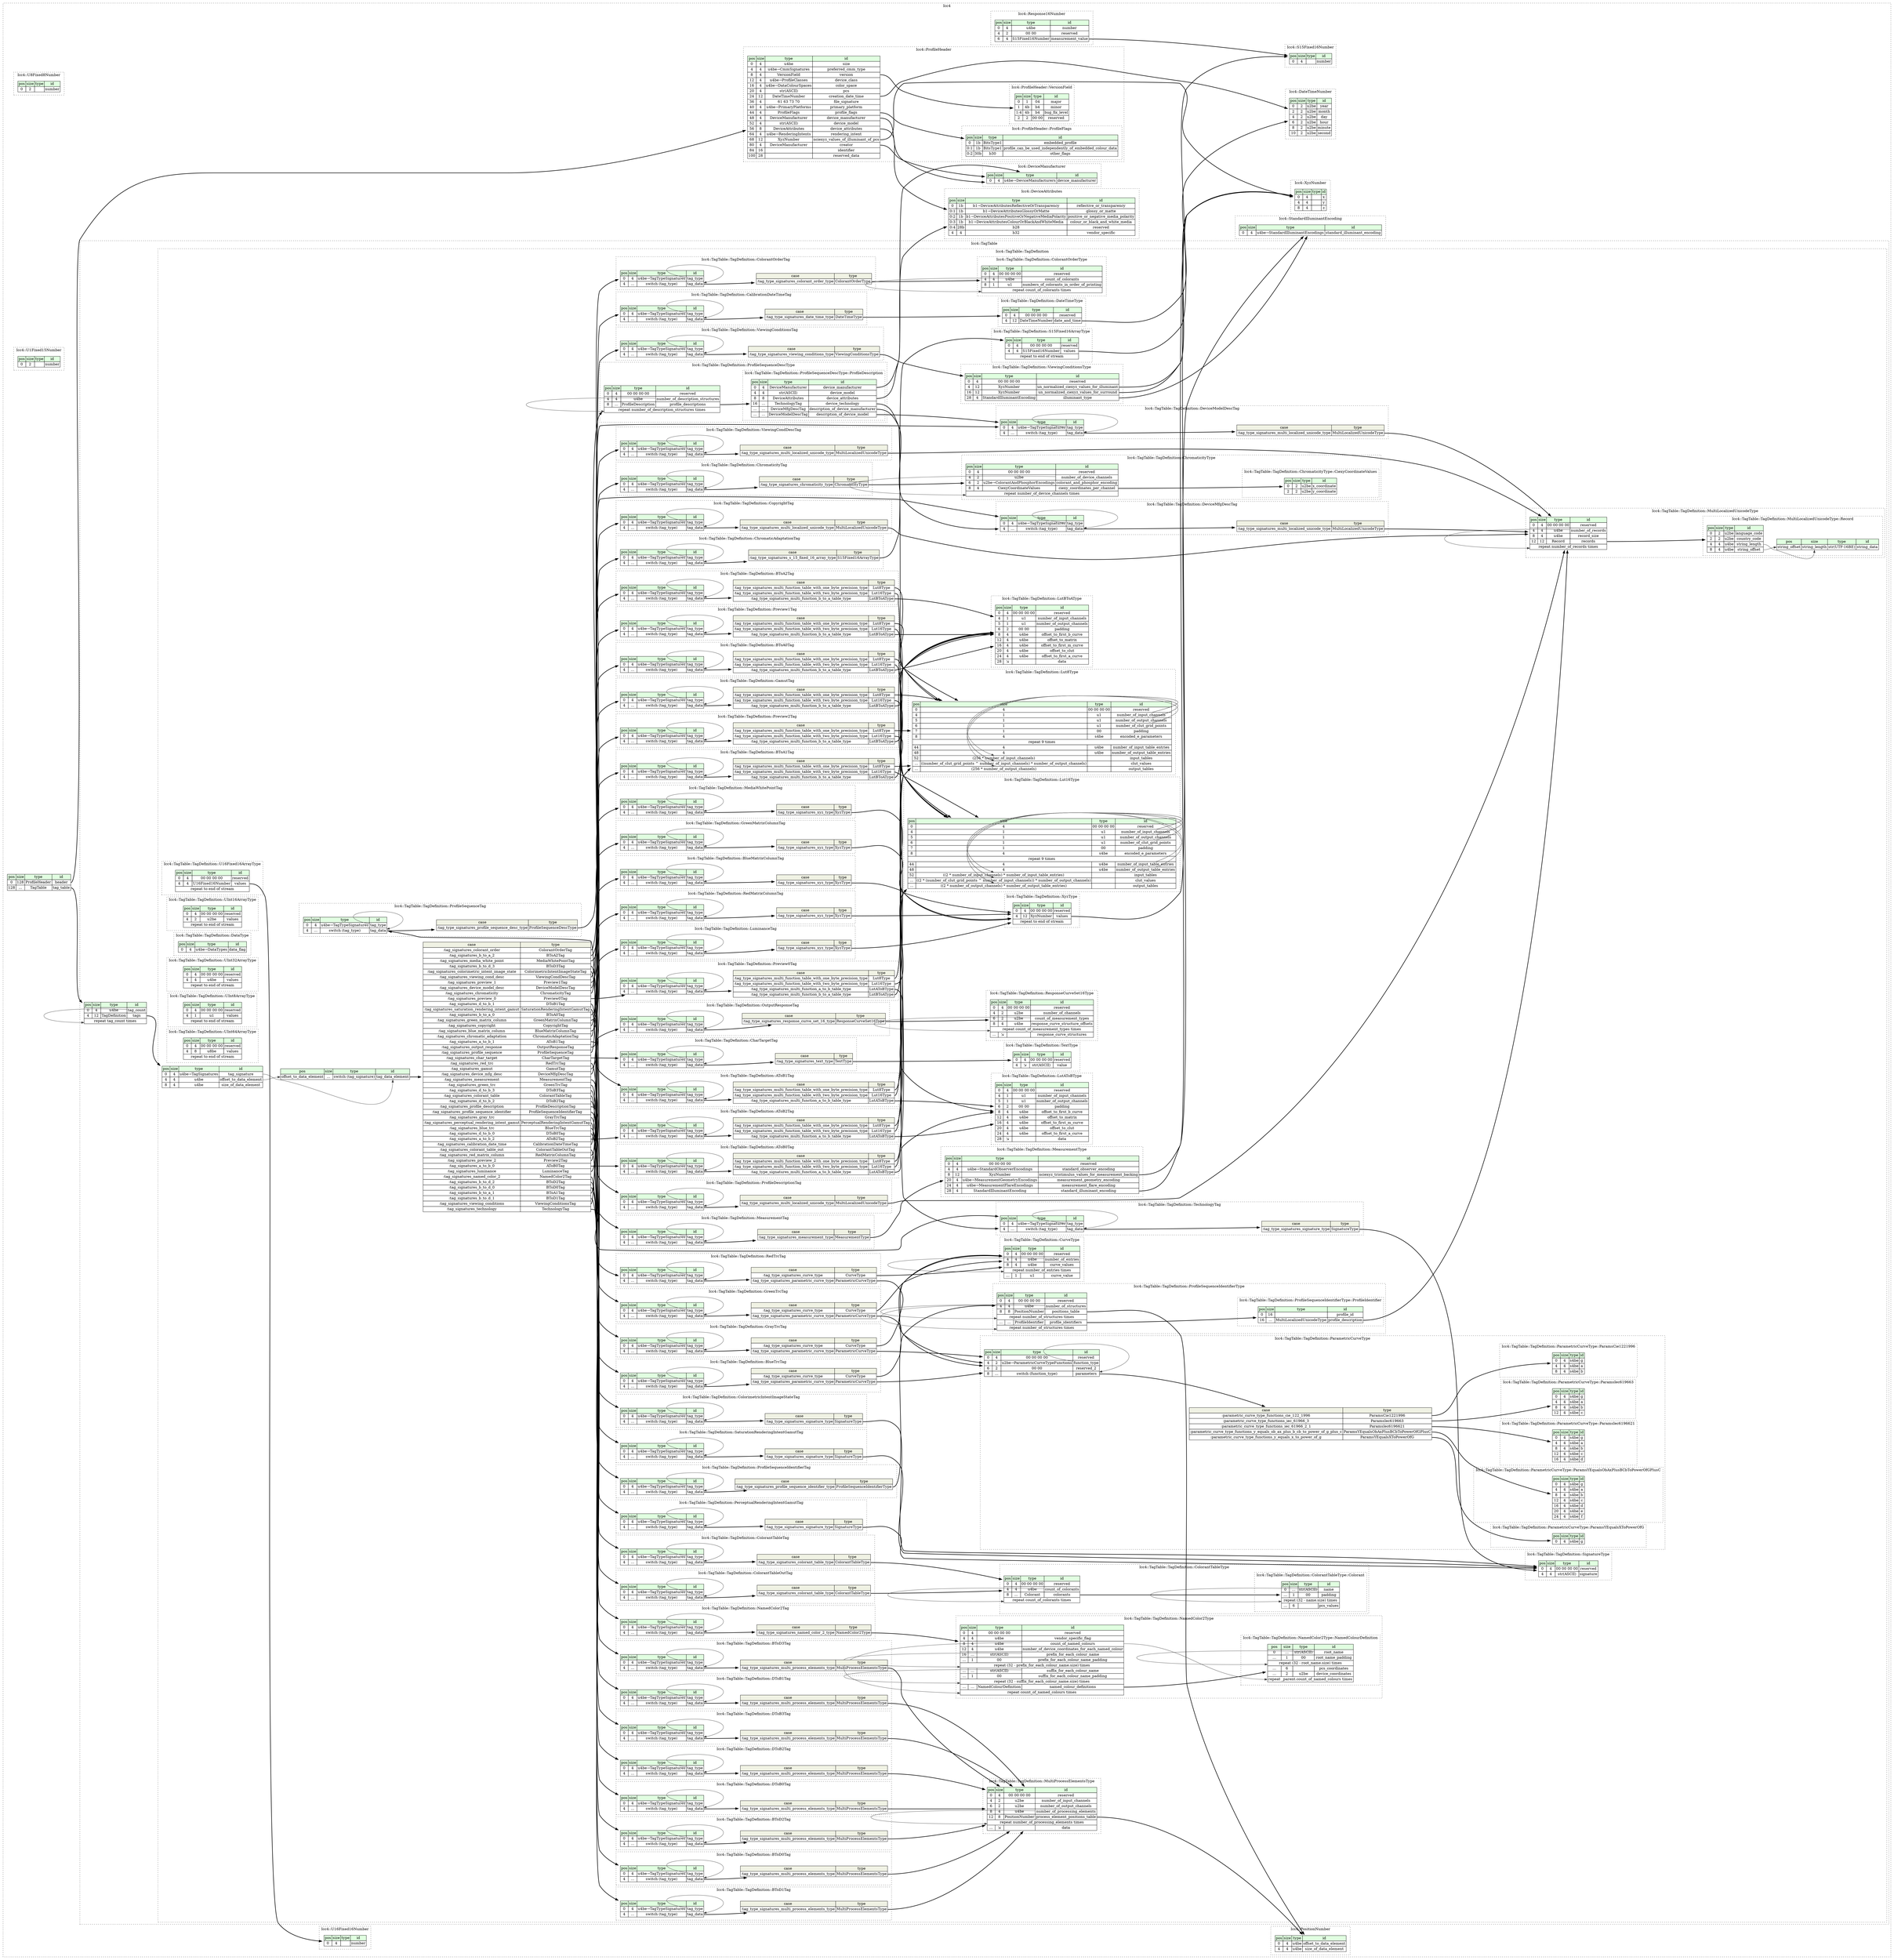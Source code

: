 digraph {
	rankdir=LR;
	node [shape=plaintext];
	subgraph cluster__icc_4 {
		label="Icc4";
		graph[style=dotted];

		icc_4__seq [label=<<TABLE BORDER="0" CELLBORDER="1" CELLSPACING="0">
			<TR><TD BGCOLOR="#E0FFE0">pos</TD><TD BGCOLOR="#E0FFE0">size</TD><TD BGCOLOR="#E0FFE0">type</TD><TD BGCOLOR="#E0FFE0">id</TD></TR>
			<TR><TD PORT="header_pos">0</TD><TD PORT="header_size">128</TD><TD>ProfileHeader</TD><TD PORT="header_type">header</TD></TR>
			<TR><TD PORT="tag_table_pos">128</TD><TD PORT="tag_table_size">...</TD><TD>TagTable</TD><TD PORT="tag_table_type">tag_table</TD></TR>
		</TABLE>>];
		subgraph cluster__u_8_fixed_8_number {
			label="Icc4::U8Fixed8Number";
			graph[style=dotted];

			u_8_fixed_8_number__seq [label=<<TABLE BORDER="0" CELLBORDER="1" CELLSPACING="0">
				<TR><TD BGCOLOR="#E0FFE0">pos</TD><TD BGCOLOR="#E0FFE0">size</TD><TD BGCOLOR="#E0FFE0">type</TD><TD BGCOLOR="#E0FFE0">id</TD></TR>
				<TR><TD PORT="number_pos">0</TD><TD PORT="number_size">2</TD><TD></TD><TD PORT="number_type">number</TD></TR>
			</TABLE>>];
		}
		subgraph cluster__u_16_fixed_16_number {
			label="Icc4::U16Fixed16Number";
			graph[style=dotted];

			u_16_fixed_16_number__seq [label=<<TABLE BORDER="0" CELLBORDER="1" CELLSPACING="0">
				<TR><TD BGCOLOR="#E0FFE0">pos</TD><TD BGCOLOR="#E0FFE0">size</TD><TD BGCOLOR="#E0FFE0">type</TD><TD BGCOLOR="#E0FFE0">id</TD></TR>
				<TR><TD PORT="number_pos">0</TD><TD PORT="number_size">4</TD><TD></TD><TD PORT="number_type">number</TD></TR>
			</TABLE>>];
		}
		subgraph cluster__standard_illuminant_encoding {
			label="Icc4::StandardIlluminantEncoding";
			graph[style=dotted];

			standard_illuminant_encoding__seq [label=<<TABLE BORDER="0" CELLBORDER="1" CELLSPACING="0">
				<TR><TD BGCOLOR="#E0FFE0">pos</TD><TD BGCOLOR="#E0FFE0">size</TD><TD BGCOLOR="#E0FFE0">type</TD><TD BGCOLOR="#E0FFE0">id</TD></TR>
				<TR><TD PORT="standard_illuminant_encoding_pos">0</TD><TD PORT="standard_illuminant_encoding_size">4</TD><TD>u4be→StandardIlluminantEncodings</TD><TD PORT="standard_illuminant_encoding_type">standard_illuminant_encoding</TD></TR>
			</TABLE>>];
		}
		subgraph cluster__profile_header {
			label="Icc4::ProfileHeader";
			graph[style=dotted];

			profile_header__seq [label=<<TABLE BORDER="0" CELLBORDER="1" CELLSPACING="0">
				<TR><TD BGCOLOR="#E0FFE0">pos</TD><TD BGCOLOR="#E0FFE0">size</TD><TD BGCOLOR="#E0FFE0">type</TD><TD BGCOLOR="#E0FFE0">id</TD></TR>
				<TR><TD PORT="size_pos">0</TD><TD PORT="size_size">4</TD><TD>u4be</TD><TD PORT="size_type">size</TD></TR>
				<TR><TD PORT="preferred_cmm_type_pos">4</TD><TD PORT="preferred_cmm_type_size">4</TD><TD>u4be→CmmSignatures</TD><TD PORT="preferred_cmm_type_type">preferred_cmm_type</TD></TR>
				<TR><TD PORT="version_pos">8</TD><TD PORT="version_size">4</TD><TD>VersionField</TD><TD PORT="version_type">version</TD></TR>
				<TR><TD PORT="device_class_pos">12</TD><TD PORT="device_class_size">4</TD><TD>u4be→ProfileClasses</TD><TD PORT="device_class_type">device_class</TD></TR>
				<TR><TD PORT="color_space_pos">16</TD><TD PORT="color_space_size">4</TD><TD>u4be→DataColourSpaces</TD><TD PORT="color_space_type">color_space</TD></TR>
				<TR><TD PORT="pcs_pos">20</TD><TD PORT="pcs_size">4</TD><TD>str(ASCII)</TD><TD PORT="pcs_type">pcs</TD></TR>
				<TR><TD PORT="creation_date_time_pos">24</TD><TD PORT="creation_date_time_size">12</TD><TD>DateTimeNumber</TD><TD PORT="creation_date_time_type">creation_date_time</TD></TR>
				<TR><TD PORT="file_signature_pos">36</TD><TD PORT="file_signature_size">4</TD><TD>61 63 73 70</TD><TD PORT="file_signature_type">file_signature</TD></TR>
				<TR><TD PORT="primary_platform_pos">40</TD><TD PORT="primary_platform_size">4</TD><TD>u4be→PrimaryPlatforms</TD><TD PORT="primary_platform_type">primary_platform</TD></TR>
				<TR><TD PORT="profile_flags_pos">44</TD><TD PORT="profile_flags_size">4</TD><TD>ProfileFlags</TD><TD PORT="profile_flags_type">profile_flags</TD></TR>
				<TR><TD PORT="device_manufacturer_pos">48</TD><TD PORT="device_manufacturer_size">4</TD><TD>DeviceManufacturer</TD><TD PORT="device_manufacturer_type">device_manufacturer</TD></TR>
				<TR><TD PORT="device_model_pos">52</TD><TD PORT="device_model_size">4</TD><TD>str(ASCII)</TD><TD PORT="device_model_type">device_model</TD></TR>
				<TR><TD PORT="device_attributes_pos">56</TD><TD PORT="device_attributes_size">8</TD><TD>DeviceAttributes</TD><TD PORT="device_attributes_type">device_attributes</TD></TR>
				<TR><TD PORT="rendering_intent_pos">64</TD><TD PORT="rendering_intent_size">4</TD><TD>u4be→RenderingIntents</TD><TD PORT="rendering_intent_type">rendering_intent</TD></TR>
				<TR><TD PORT="nciexyz_values_of_illuminant_of_pcs_pos">68</TD><TD PORT="nciexyz_values_of_illuminant_of_pcs_size">12</TD><TD>XyzNumber</TD><TD PORT="nciexyz_values_of_illuminant_of_pcs_type">nciexyz_values_of_illuminant_of_pcs</TD></TR>
				<TR><TD PORT="creator_pos">80</TD><TD PORT="creator_size">4</TD><TD>DeviceManufacturer</TD><TD PORT="creator_type">creator</TD></TR>
				<TR><TD PORT="identifier_pos">84</TD><TD PORT="identifier_size">16</TD><TD></TD><TD PORT="identifier_type">identifier</TD></TR>
				<TR><TD PORT="reserved_data_pos">100</TD><TD PORT="reserved_data_size">28</TD><TD></TD><TD PORT="reserved_data_type">reserved_data</TD></TR>
			</TABLE>>];
			subgraph cluster__version_field {
				label="Icc4::ProfileHeader::VersionField";
				graph[style=dotted];

				version_field__seq [label=<<TABLE BORDER="0" CELLBORDER="1" CELLSPACING="0">
					<TR><TD BGCOLOR="#E0FFE0">pos</TD><TD BGCOLOR="#E0FFE0">size</TD><TD BGCOLOR="#E0FFE0">type</TD><TD BGCOLOR="#E0FFE0">id</TD></TR>
					<TR><TD PORT="major_pos">0</TD><TD PORT="major_size">1</TD><TD>04</TD><TD PORT="major_type">major</TD></TR>
					<TR><TD PORT="minor_pos">1</TD><TD PORT="minor_size">4b</TD><TD>b4</TD><TD PORT="minor_type">minor</TD></TR>
					<TR><TD PORT="bug_fix_level_pos">1:4</TD><TD PORT="bug_fix_level_size">4b</TD><TD>b4</TD><TD PORT="bug_fix_level_type">bug_fix_level</TD></TR>
					<TR><TD PORT="reserved_pos">2</TD><TD PORT="reserved_size">2</TD><TD>00 00</TD><TD PORT="reserved_type">reserved</TD></TR>
				</TABLE>>];
			}
			subgraph cluster__profile_flags {
				label="Icc4::ProfileHeader::ProfileFlags";
				graph[style=dotted];

				profile_flags__seq [label=<<TABLE BORDER="0" CELLBORDER="1" CELLSPACING="0">
					<TR><TD BGCOLOR="#E0FFE0">pos</TD><TD BGCOLOR="#E0FFE0">size</TD><TD BGCOLOR="#E0FFE0">type</TD><TD BGCOLOR="#E0FFE0">id</TD></TR>
					<TR><TD PORT="embedded_profile_pos">0</TD><TD PORT="embedded_profile_size">1b</TD><TD>BitsType1</TD><TD PORT="embedded_profile_type">embedded_profile</TD></TR>
					<TR><TD PORT="profile_can_be_used_independently_of_embedded_colour_data_pos">0:1</TD><TD PORT="profile_can_be_used_independently_of_embedded_colour_data_size">1b</TD><TD>BitsType1</TD><TD PORT="profile_can_be_used_independently_of_embedded_colour_data_type">profile_can_be_used_independently_of_embedded_colour_data</TD></TR>
					<TR><TD PORT="other_flags_pos">0:2</TD><TD PORT="other_flags_size">30b</TD><TD>b30</TD><TD PORT="other_flags_type">other_flags</TD></TR>
				</TABLE>>];
			}
		}
		subgraph cluster__xyz_number {
			label="Icc4::XyzNumber";
			graph[style=dotted];

			xyz_number__seq [label=<<TABLE BORDER="0" CELLBORDER="1" CELLSPACING="0">
				<TR><TD BGCOLOR="#E0FFE0">pos</TD><TD BGCOLOR="#E0FFE0">size</TD><TD BGCOLOR="#E0FFE0">type</TD><TD BGCOLOR="#E0FFE0">id</TD></TR>
				<TR><TD PORT="x_pos">0</TD><TD PORT="x_size">4</TD><TD></TD><TD PORT="x_type">x</TD></TR>
				<TR><TD PORT="y_pos">4</TD><TD PORT="y_size">4</TD><TD></TD><TD PORT="y_type">y</TD></TR>
				<TR><TD PORT="z_pos">8</TD><TD PORT="z_size">4</TD><TD></TD><TD PORT="z_type">z</TD></TR>
			</TABLE>>];
		}
		subgraph cluster__date_time_number {
			label="Icc4::DateTimeNumber";
			graph[style=dotted];

			date_time_number__seq [label=<<TABLE BORDER="0" CELLBORDER="1" CELLSPACING="0">
				<TR><TD BGCOLOR="#E0FFE0">pos</TD><TD BGCOLOR="#E0FFE0">size</TD><TD BGCOLOR="#E0FFE0">type</TD><TD BGCOLOR="#E0FFE0">id</TD></TR>
				<TR><TD PORT="year_pos">0</TD><TD PORT="year_size">2</TD><TD>u2be</TD><TD PORT="year_type">year</TD></TR>
				<TR><TD PORT="month_pos">2</TD><TD PORT="month_size">2</TD><TD>u2be</TD><TD PORT="month_type">month</TD></TR>
				<TR><TD PORT="day_pos">4</TD><TD PORT="day_size">2</TD><TD>u2be</TD><TD PORT="day_type">day</TD></TR>
				<TR><TD PORT="hour_pos">6</TD><TD PORT="hour_size">2</TD><TD>u2be</TD><TD PORT="hour_type">hour</TD></TR>
				<TR><TD PORT="minute_pos">8</TD><TD PORT="minute_size">2</TD><TD>u2be</TD><TD PORT="minute_type">minute</TD></TR>
				<TR><TD PORT="second_pos">10</TD><TD PORT="second_size">2</TD><TD>u2be</TD><TD PORT="second_type">second</TD></TR>
			</TABLE>>];
		}
		subgraph cluster__response_16_number {
			label="Icc4::Response16Number";
			graph[style=dotted];

			response_16_number__seq [label=<<TABLE BORDER="0" CELLBORDER="1" CELLSPACING="0">
				<TR><TD BGCOLOR="#E0FFE0">pos</TD><TD BGCOLOR="#E0FFE0">size</TD><TD BGCOLOR="#E0FFE0">type</TD><TD BGCOLOR="#E0FFE0">id</TD></TR>
				<TR><TD PORT="number_pos">0</TD><TD PORT="number_size">4</TD><TD>u4be</TD><TD PORT="number_type">number</TD></TR>
				<TR><TD PORT="reserved_pos">4</TD><TD PORT="reserved_size">2</TD><TD>00 00</TD><TD PORT="reserved_type">reserved</TD></TR>
				<TR><TD PORT="measurement_value_pos">6</TD><TD PORT="measurement_value_size">4</TD><TD>S15Fixed16Number</TD><TD PORT="measurement_value_type">measurement_value</TD></TR>
			</TABLE>>];
		}
		subgraph cluster__u_1_fixed_15_number {
			label="Icc4::U1Fixed15Number";
			graph[style=dotted];

			u_1_fixed_15_number__seq [label=<<TABLE BORDER="0" CELLBORDER="1" CELLSPACING="0">
				<TR><TD BGCOLOR="#E0FFE0">pos</TD><TD BGCOLOR="#E0FFE0">size</TD><TD BGCOLOR="#E0FFE0">type</TD><TD BGCOLOR="#E0FFE0">id</TD></TR>
				<TR><TD PORT="number_pos">0</TD><TD PORT="number_size">2</TD><TD></TD><TD PORT="number_type">number</TD></TR>
			</TABLE>>];
		}
		subgraph cluster__tag_table {
			label="Icc4::TagTable";
			graph[style=dotted];

			tag_table__seq [label=<<TABLE BORDER="0" CELLBORDER="1" CELLSPACING="0">
				<TR><TD BGCOLOR="#E0FFE0">pos</TD><TD BGCOLOR="#E0FFE0">size</TD><TD BGCOLOR="#E0FFE0">type</TD><TD BGCOLOR="#E0FFE0">id</TD></TR>
				<TR><TD PORT="tag_count_pos">0</TD><TD PORT="tag_count_size">4</TD><TD>u4be</TD><TD PORT="tag_count_type">tag_count</TD></TR>
				<TR><TD PORT="tags_pos">4</TD><TD PORT="tags_size">12</TD><TD>TagDefinition</TD><TD PORT="tags_type">tags</TD></TR>
				<TR><TD COLSPAN="4" PORT="tags__repeat">repeat tag_count times</TD></TR>
			</TABLE>>];
			subgraph cluster__tag_definition {
				label="Icc4::TagTable::TagDefinition";
				graph[style=dotted];

				tag_definition__seq [label=<<TABLE BORDER="0" CELLBORDER="1" CELLSPACING="0">
					<TR><TD BGCOLOR="#E0FFE0">pos</TD><TD BGCOLOR="#E0FFE0">size</TD><TD BGCOLOR="#E0FFE0">type</TD><TD BGCOLOR="#E0FFE0">id</TD></TR>
					<TR><TD PORT="tag_signature_pos">0</TD><TD PORT="tag_signature_size">4</TD><TD>u4be→TagSignatures</TD><TD PORT="tag_signature_type">tag_signature</TD></TR>
					<TR><TD PORT="offset_to_data_element_pos">4</TD><TD PORT="offset_to_data_element_size">4</TD><TD>u4be</TD><TD PORT="offset_to_data_element_type">offset_to_data_element</TD></TR>
					<TR><TD PORT="size_of_data_element_pos">8</TD><TD PORT="size_of_data_element_size">4</TD><TD>u4be</TD><TD PORT="size_of_data_element_type">size_of_data_element</TD></TR>
				</TABLE>>];
				tag_definition__inst__tag_data_element [label=<<TABLE BORDER="0" CELLBORDER="1" CELLSPACING="0">
					<TR><TD BGCOLOR="#E0FFE0">pos</TD><TD BGCOLOR="#E0FFE0">size</TD><TD BGCOLOR="#E0FFE0">type</TD><TD BGCOLOR="#E0FFE0">id</TD></TR>
					<TR><TD PORT="tag_data_element_pos">offset_to_data_element</TD><TD PORT="tag_data_element_size">...</TD><TD>switch (tag_signature)</TD><TD PORT="tag_data_element_type">tag_data_element</TD></TR>
				</TABLE>>];
tag_definition__inst__tag_data_element_tag_data_element_switch [label=<<TABLE BORDER="0" CELLBORDER="1" CELLSPACING="0">
	<TR><TD BGCOLOR="#F0F2E4">case</TD><TD BGCOLOR="#F0F2E4">type</TD></TR>
	<TR><TD>:tag_signatures_colorant_order</TD><TD PORT="case0">ColorantOrderTag</TD></TR>
	<TR><TD>:tag_signatures_b_to_a_2</TD><TD PORT="case1">BToA2Tag</TD></TR>
	<TR><TD>:tag_signatures_media_white_point</TD><TD PORT="case2">MediaWhitePointTag</TD></TR>
	<TR><TD>:tag_signatures_b_to_d_3</TD><TD PORT="case3">BToD3Tag</TD></TR>
	<TR><TD>:tag_signatures_colorimetric_intent_image_state</TD><TD PORT="case4">ColorimetricIntentImageStateTag</TD></TR>
	<TR><TD>:tag_signatures_viewing_cond_desc</TD><TD PORT="case5">ViewingCondDescTag</TD></TR>
	<TR><TD>:tag_signatures_preview_1</TD><TD PORT="case6">Preview1Tag</TD></TR>
	<TR><TD>:tag_signatures_device_model_desc</TD><TD PORT="case7">DeviceModelDescTag</TD></TR>
	<TR><TD>:tag_signatures_chromaticity</TD><TD PORT="case8">ChromaticityTag</TD></TR>
	<TR><TD>:tag_signatures_preview_0</TD><TD PORT="case9">Preview0Tag</TD></TR>
	<TR><TD>:tag_signatures_d_to_b_1</TD><TD PORT="case10">DToB1Tag</TD></TR>
	<TR><TD>:tag_signatures_saturation_rendering_intent_gamut</TD><TD PORT="case11">SaturationRenderingIntentGamutTag</TD></TR>
	<TR><TD>:tag_signatures_b_to_a_0</TD><TD PORT="case12">BToA0Tag</TD></TR>
	<TR><TD>:tag_signatures_green_matrix_column</TD><TD PORT="case13">GreenMatrixColumnTag</TD></TR>
	<TR><TD>:tag_signatures_copyright</TD><TD PORT="case14">CopyrightTag</TD></TR>
	<TR><TD>:tag_signatures_blue_matrix_column</TD><TD PORT="case15">BlueMatrixColumnTag</TD></TR>
	<TR><TD>:tag_signatures_chromatic_adaptation</TD><TD PORT="case16">ChromaticAdaptationTag</TD></TR>
	<TR><TD>:tag_signatures_a_to_b_1</TD><TD PORT="case17">AToB1Tag</TD></TR>
	<TR><TD>:tag_signatures_output_response</TD><TD PORT="case18">OutputResponseTag</TD></TR>
	<TR><TD>:tag_signatures_profile_sequence</TD><TD PORT="case19">ProfileSequenceTag</TD></TR>
	<TR><TD>:tag_signatures_char_target</TD><TD PORT="case20">CharTargetTag</TD></TR>
	<TR><TD>:tag_signatures_red_trc</TD><TD PORT="case21">RedTrcTag</TD></TR>
	<TR><TD>:tag_signatures_gamut</TD><TD PORT="case22">GamutTag</TD></TR>
	<TR><TD>:tag_signatures_device_mfg_desc</TD><TD PORT="case23">DeviceMfgDescTag</TD></TR>
	<TR><TD>:tag_signatures_measurement</TD><TD PORT="case24">MeasurementTag</TD></TR>
	<TR><TD>:tag_signatures_green_trc</TD><TD PORT="case25">GreenTrcTag</TD></TR>
	<TR><TD>:tag_signatures_d_to_b_3</TD><TD PORT="case26">DToB3Tag</TD></TR>
	<TR><TD>:tag_signatures_colorant_table</TD><TD PORT="case27">ColorantTableTag</TD></TR>
	<TR><TD>:tag_signatures_d_to_b_2</TD><TD PORT="case28">DToB2Tag</TD></TR>
	<TR><TD>:tag_signatures_profile_description</TD><TD PORT="case29">ProfileDescriptionTag</TD></TR>
	<TR><TD>:tag_signatures_profile_sequence_identifier</TD><TD PORT="case30">ProfileSequenceIdentifierTag</TD></TR>
	<TR><TD>:tag_signatures_gray_trc</TD><TD PORT="case31">GrayTrcTag</TD></TR>
	<TR><TD>:tag_signatures_perceptual_rendering_intent_gamut</TD><TD PORT="case32">PerceptualRenderingIntentGamutTag</TD></TR>
	<TR><TD>:tag_signatures_blue_trc</TD><TD PORT="case33">BlueTrcTag</TD></TR>
	<TR><TD>:tag_signatures_d_to_b_0</TD><TD PORT="case34">DToB0Tag</TD></TR>
	<TR><TD>:tag_signatures_a_to_b_2</TD><TD PORT="case35">AToB2Tag</TD></TR>
	<TR><TD>:tag_signatures_calibration_date_time</TD><TD PORT="case36">CalibrationDateTimeTag</TD></TR>
	<TR><TD>:tag_signatures_colorant_table_out</TD><TD PORT="case37">ColorantTableOutTag</TD></TR>
	<TR><TD>:tag_signatures_red_matrix_column</TD><TD PORT="case38">RedMatrixColumnTag</TD></TR>
	<TR><TD>:tag_signatures_preview_2</TD><TD PORT="case39">Preview2Tag</TD></TR>
	<TR><TD>:tag_signatures_a_to_b_0</TD><TD PORT="case40">AToB0Tag</TD></TR>
	<TR><TD>:tag_signatures_luminance</TD><TD PORT="case41">LuminanceTag</TD></TR>
	<TR><TD>:tag_signatures_named_color_2</TD><TD PORT="case42">NamedColor2Tag</TD></TR>
	<TR><TD>:tag_signatures_b_to_d_2</TD><TD PORT="case43">BToD2Tag</TD></TR>
	<TR><TD>:tag_signatures_b_to_d_0</TD><TD PORT="case44">BToD0Tag</TD></TR>
	<TR><TD>:tag_signatures_b_to_a_1</TD><TD PORT="case45">BToA1Tag</TD></TR>
	<TR><TD>:tag_signatures_b_to_d_1</TD><TD PORT="case46">BToD1Tag</TD></TR>
	<TR><TD>:tag_signatures_viewing_conditions</TD><TD PORT="case47">ViewingConditionsTag</TD></TR>
	<TR><TD>:tag_signatures_technology</TD><TD PORT="case48">TechnologyTag</TD></TR>
</TABLE>>];
				subgraph cluster__blue_matrix_column_tag {
					label="Icc4::TagTable::TagDefinition::BlueMatrixColumnTag";
					graph[style=dotted];

					blue_matrix_column_tag__seq [label=<<TABLE BORDER="0" CELLBORDER="1" CELLSPACING="0">
						<TR><TD BGCOLOR="#E0FFE0">pos</TD><TD BGCOLOR="#E0FFE0">size</TD><TD BGCOLOR="#E0FFE0">type</TD><TD BGCOLOR="#E0FFE0">id</TD></TR>
						<TR><TD PORT="tag_type_pos">0</TD><TD PORT="tag_type_size">4</TD><TD>u4be→TagTypeSignatures</TD><TD PORT="tag_type_type">tag_type</TD></TR>
						<TR><TD PORT="tag_data_pos">4</TD><TD PORT="tag_data_size">...</TD><TD>switch (tag_type)</TD><TD PORT="tag_data_type">tag_data</TD></TR>
					</TABLE>>];
blue_matrix_column_tag__seq_tag_data_switch [label=<<TABLE BORDER="0" CELLBORDER="1" CELLSPACING="0">
	<TR><TD BGCOLOR="#F0F2E4">case</TD><TD BGCOLOR="#F0F2E4">type</TD></TR>
	<TR><TD>:tag_type_signatures_xyz_type</TD><TD PORT="case0">XyzType</TD></TR>
</TABLE>>];
				}
				subgraph cluster__device_mfg_desc_tag {
					label="Icc4::TagTable::TagDefinition::DeviceMfgDescTag";
					graph[style=dotted];

					device_mfg_desc_tag__seq [label=<<TABLE BORDER="0" CELLBORDER="1" CELLSPACING="0">
						<TR><TD BGCOLOR="#E0FFE0">pos</TD><TD BGCOLOR="#E0FFE0">size</TD><TD BGCOLOR="#E0FFE0">type</TD><TD BGCOLOR="#E0FFE0">id</TD></TR>
						<TR><TD PORT="tag_type_pos">0</TD><TD PORT="tag_type_size">4</TD><TD>u4be→TagTypeSignatures</TD><TD PORT="tag_type_type">tag_type</TD></TR>
						<TR><TD PORT="tag_data_pos">4</TD><TD PORT="tag_data_size">...</TD><TD>switch (tag_type)</TD><TD PORT="tag_data_type">tag_data</TD></TR>
					</TABLE>>];
device_mfg_desc_tag__seq_tag_data_switch [label=<<TABLE BORDER="0" CELLBORDER="1" CELLSPACING="0">
	<TR><TD BGCOLOR="#F0F2E4">case</TD><TD BGCOLOR="#F0F2E4">type</TD></TR>
	<TR><TD>:tag_type_signatures_multi_localized_unicode_type</TD><TD PORT="case0">MultiLocalizedUnicodeType</TD></TR>
</TABLE>>];
				}
				subgraph cluster__named_color_2_type {
					label="Icc4::TagTable::TagDefinition::NamedColor2Type";
					graph[style=dotted];

					named_color_2_type__seq [label=<<TABLE BORDER="0" CELLBORDER="1" CELLSPACING="0">
						<TR><TD BGCOLOR="#E0FFE0">pos</TD><TD BGCOLOR="#E0FFE0">size</TD><TD BGCOLOR="#E0FFE0">type</TD><TD BGCOLOR="#E0FFE0">id</TD></TR>
						<TR><TD PORT="reserved_pos">0</TD><TD PORT="reserved_size">4</TD><TD>00 00 00 00</TD><TD PORT="reserved_type">reserved</TD></TR>
						<TR><TD PORT="vendor_specific_flag_pos">4</TD><TD PORT="vendor_specific_flag_size">4</TD><TD>u4be</TD><TD PORT="vendor_specific_flag_type">vendor_specific_flag</TD></TR>
						<TR><TD PORT="count_of_named_colours_pos">8</TD><TD PORT="count_of_named_colours_size">4</TD><TD>u4be</TD><TD PORT="count_of_named_colours_type">count_of_named_colours</TD></TR>
						<TR><TD PORT="number_of_device_coordinates_for_each_named_colour_pos">12</TD><TD PORT="number_of_device_coordinates_for_each_named_colour_size">4</TD><TD>u4be</TD><TD PORT="number_of_device_coordinates_for_each_named_colour_type">number_of_device_coordinates_for_each_named_colour</TD></TR>
						<TR><TD PORT="prefix_for_each_colour_name_pos">16</TD><TD PORT="prefix_for_each_colour_name_size">...</TD><TD>str(ASCII)</TD><TD PORT="prefix_for_each_colour_name_type">prefix_for_each_colour_name</TD></TR>
						<TR><TD PORT="prefix_for_each_colour_name_padding_pos">...</TD><TD PORT="prefix_for_each_colour_name_padding_size">1</TD><TD>00</TD><TD PORT="prefix_for_each_colour_name_padding_type">prefix_for_each_colour_name_padding</TD></TR>
						<TR><TD COLSPAN="4" PORT="prefix_for_each_colour_name_padding__repeat">repeat (32 - prefix_for_each_colour_name.size) times</TD></TR>
						<TR><TD PORT="suffix_for_each_colour_name_pos">...</TD><TD PORT="suffix_for_each_colour_name_size">...</TD><TD>str(ASCII)</TD><TD PORT="suffix_for_each_colour_name_type">suffix_for_each_colour_name</TD></TR>
						<TR><TD PORT="suffix_for_each_colour_name_padding_pos">...</TD><TD PORT="suffix_for_each_colour_name_padding_size">1</TD><TD>00</TD><TD PORT="suffix_for_each_colour_name_padding_type">suffix_for_each_colour_name_padding</TD></TR>
						<TR><TD COLSPAN="4" PORT="suffix_for_each_colour_name_padding__repeat">repeat (32 - suffix_for_each_colour_name.size) times</TD></TR>
						<TR><TD PORT="named_colour_definitions_pos">...</TD><TD PORT="named_colour_definitions_size">...</TD><TD>NamedColourDefinition</TD><TD PORT="named_colour_definitions_type">named_colour_definitions</TD></TR>
						<TR><TD COLSPAN="4" PORT="named_colour_definitions__repeat">repeat count_of_named_colours times</TD></TR>
					</TABLE>>];
					subgraph cluster__named_colour_definition {
						label="Icc4::TagTable::TagDefinition::NamedColor2Type::NamedColourDefinition";
						graph[style=dotted];

						named_colour_definition__seq [label=<<TABLE BORDER="0" CELLBORDER="1" CELLSPACING="0">
							<TR><TD BGCOLOR="#E0FFE0">pos</TD><TD BGCOLOR="#E0FFE0">size</TD><TD BGCOLOR="#E0FFE0">type</TD><TD BGCOLOR="#E0FFE0">id</TD></TR>
							<TR><TD PORT="root_name_pos">0</TD><TD PORT="root_name_size">...</TD><TD>str(ASCII)</TD><TD PORT="root_name_type">root_name</TD></TR>
							<TR><TD PORT="root_name_padding_pos">...</TD><TD PORT="root_name_padding_size">1</TD><TD>00</TD><TD PORT="root_name_padding_type">root_name_padding</TD></TR>
							<TR><TD COLSPAN="4" PORT="root_name_padding__repeat">repeat (32 - root_name.size) times</TD></TR>
							<TR><TD PORT="pcs_coordinates_pos">...</TD><TD PORT="pcs_coordinates_size">6</TD><TD></TD><TD PORT="pcs_coordinates_type">pcs_coordinates</TD></TR>
							<TR><TD PORT="device_coordinates_pos">...</TD><TD PORT="device_coordinates_size">2</TD><TD>u2be</TD><TD PORT="device_coordinates_type">device_coordinates</TD></TR>
							<TR><TD COLSPAN="4" PORT="device_coordinates__repeat">repeat _parent.count_of_named_colours times</TD></TR>
						</TABLE>>];
					}
				}
				subgraph cluster__viewing_conditions_tag {
					label="Icc4::TagTable::TagDefinition::ViewingConditionsTag";
					graph[style=dotted];

					viewing_conditions_tag__seq [label=<<TABLE BORDER="0" CELLBORDER="1" CELLSPACING="0">
						<TR><TD BGCOLOR="#E0FFE0">pos</TD><TD BGCOLOR="#E0FFE0">size</TD><TD BGCOLOR="#E0FFE0">type</TD><TD BGCOLOR="#E0FFE0">id</TD></TR>
						<TR><TD PORT="tag_type_pos">0</TD><TD PORT="tag_type_size">4</TD><TD>u4be→TagTypeSignatures</TD><TD PORT="tag_type_type">tag_type</TD></TR>
						<TR><TD PORT="tag_data_pos">4</TD><TD PORT="tag_data_size">...</TD><TD>switch (tag_type)</TD><TD PORT="tag_data_type">tag_data</TD></TR>
					</TABLE>>];
viewing_conditions_tag__seq_tag_data_switch [label=<<TABLE BORDER="0" CELLBORDER="1" CELLSPACING="0">
	<TR><TD BGCOLOR="#F0F2E4">case</TD><TD BGCOLOR="#F0F2E4">type</TD></TR>
	<TR><TD>:tag_type_signatures_viewing_conditions_type</TD><TD PORT="case0">ViewingConditionsType</TD></TR>
</TABLE>>];
				}
				subgraph cluster__blue_trc_tag {
					label="Icc4::TagTable::TagDefinition::BlueTrcTag";
					graph[style=dotted];

					blue_trc_tag__seq [label=<<TABLE BORDER="0" CELLBORDER="1" CELLSPACING="0">
						<TR><TD BGCOLOR="#E0FFE0">pos</TD><TD BGCOLOR="#E0FFE0">size</TD><TD BGCOLOR="#E0FFE0">type</TD><TD BGCOLOR="#E0FFE0">id</TD></TR>
						<TR><TD PORT="tag_type_pos">0</TD><TD PORT="tag_type_size">4</TD><TD>u4be→TagTypeSignatures</TD><TD PORT="tag_type_type">tag_type</TD></TR>
						<TR><TD PORT="tag_data_pos">4</TD><TD PORT="tag_data_size">...</TD><TD>switch (tag_type)</TD><TD PORT="tag_data_type">tag_data</TD></TR>
					</TABLE>>];
blue_trc_tag__seq_tag_data_switch [label=<<TABLE BORDER="0" CELLBORDER="1" CELLSPACING="0">
	<TR><TD BGCOLOR="#F0F2E4">case</TD><TD BGCOLOR="#F0F2E4">type</TD></TR>
	<TR><TD>:tag_type_signatures_curve_type</TD><TD PORT="case0">CurveType</TD></TR>
	<TR><TD>:tag_type_signatures_parametric_curve_type</TD><TD PORT="case1">ParametricCurveType</TD></TR>
</TABLE>>];
				}
				subgraph cluster__response_curve_set_16_type {
					label="Icc4::TagTable::TagDefinition::ResponseCurveSet16Type";
					graph[style=dotted];

					response_curve_set_16_type__seq [label=<<TABLE BORDER="0" CELLBORDER="1" CELLSPACING="0">
						<TR><TD BGCOLOR="#E0FFE0">pos</TD><TD BGCOLOR="#E0FFE0">size</TD><TD BGCOLOR="#E0FFE0">type</TD><TD BGCOLOR="#E0FFE0">id</TD></TR>
						<TR><TD PORT="reserved_pos">0</TD><TD PORT="reserved_size">4</TD><TD>00 00 00 00</TD><TD PORT="reserved_type">reserved</TD></TR>
						<TR><TD PORT="number_of_channels_pos">4</TD><TD PORT="number_of_channels_size">2</TD><TD>u2be</TD><TD PORT="number_of_channels_type">number_of_channels</TD></TR>
						<TR><TD PORT="count_of_measurement_types_pos">6</TD><TD PORT="count_of_measurement_types_size">2</TD><TD>u2be</TD><TD PORT="count_of_measurement_types_type">count_of_measurement_types</TD></TR>
						<TR><TD PORT="response_curve_structure_offsets_pos">8</TD><TD PORT="response_curve_structure_offsets_size">4</TD><TD>u4be</TD><TD PORT="response_curve_structure_offsets_type">response_curve_structure_offsets</TD></TR>
						<TR><TD COLSPAN="4" PORT="response_curve_structure_offsets__repeat">repeat count_of_measurement_types times</TD></TR>
						<TR><TD PORT="response_curve_structures_pos">...</TD><TD PORT="response_curve_structures_size">⇲</TD><TD></TD><TD PORT="response_curve_structures_type">response_curve_structures</TD></TR>
					</TABLE>>];
				}
				subgraph cluster__curve_type {
					label="Icc4::TagTable::TagDefinition::CurveType";
					graph[style=dotted];

					curve_type__seq [label=<<TABLE BORDER="0" CELLBORDER="1" CELLSPACING="0">
						<TR><TD BGCOLOR="#E0FFE0">pos</TD><TD BGCOLOR="#E0FFE0">size</TD><TD BGCOLOR="#E0FFE0">type</TD><TD BGCOLOR="#E0FFE0">id</TD></TR>
						<TR><TD PORT="reserved_pos">0</TD><TD PORT="reserved_size">4</TD><TD>00 00 00 00</TD><TD PORT="reserved_type">reserved</TD></TR>
						<TR><TD PORT="number_of_entries_pos">4</TD><TD PORT="number_of_entries_size">4</TD><TD>u4be</TD><TD PORT="number_of_entries_type">number_of_entries</TD></TR>
						<TR><TD PORT="curve_values_pos">8</TD><TD PORT="curve_values_size">4</TD><TD>u4be</TD><TD PORT="curve_values_type">curve_values</TD></TR>
						<TR><TD COLSPAN="4" PORT="curve_values__repeat">repeat number_of_entries times</TD></TR>
						<TR><TD PORT="curve_value_pos">...</TD><TD PORT="curve_value_size">1</TD><TD>u1</TD><TD PORT="curve_value_type">curve_value</TD></TR>
					</TABLE>>];
				}
				subgraph cluster__saturation_rendering_intent_gamut_tag {
					label="Icc4::TagTable::TagDefinition::SaturationRenderingIntentGamutTag";
					graph[style=dotted];

					saturation_rendering_intent_gamut_tag__seq [label=<<TABLE BORDER="0" CELLBORDER="1" CELLSPACING="0">
						<TR><TD BGCOLOR="#E0FFE0">pos</TD><TD BGCOLOR="#E0FFE0">size</TD><TD BGCOLOR="#E0FFE0">type</TD><TD BGCOLOR="#E0FFE0">id</TD></TR>
						<TR><TD PORT="tag_type_pos">0</TD><TD PORT="tag_type_size">4</TD><TD>u4be→TagTypeSignatures</TD><TD PORT="tag_type_type">tag_type</TD></TR>
						<TR><TD PORT="tag_data_pos">4</TD><TD PORT="tag_data_size">...</TD><TD>switch (tag_type)</TD><TD PORT="tag_data_type">tag_data</TD></TR>
					</TABLE>>];
saturation_rendering_intent_gamut_tag__seq_tag_data_switch [label=<<TABLE BORDER="0" CELLBORDER="1" CELLSPACING="0">
	<TR><TD BGCOLOR="#F0F2E4">case</TD><TD BGCOLOR="#F0F2E4">type</TD></TR>
	<TR><TD>:tag_type_signatures_signature_type</TD><TD PORT="case0">SignatureType</TD></TR>
</TABLE>>];
				}
				subgraph cluster__xyz_type {
					label="Icc4::TagTable::TagDefinition::XyzType";
					graph[style=dotted];

					xyz_type__seq [label=<<TABLE BORDER="0" CELLBORDER="1" CELLSPACING="0">
						<TR><TD BGCOLOR="#E0FFE0">pos</TD><TD BGCOLOR="#E0FFE0">size</TD><TD BGCOLOR="#E0FFE0">type</TD><TD BGCOLOR="#E0FFE0">id</TD></TR>
						<TR><TD PORT="reserved_pos">0</TD><TD PORT="reserved_size">4</TD><TD>00 00 00 00</TD><TD PORT="reserved_type">reserved</TD></TR>
						<TR><TD PORT="values_pos">4</TD><TD PORT="values_size">12</TD><TD>XyzNumber</TD><TD PORT="values_type">values</TD></TR>
						<TR><TD COLSPAN="4" PORT="values__repeat">repeat to end of stream</TD></TR>
					</TABLE>>];
				}
				subgraph cluster__lut_8_type {
					label="Icc4::TagTable::TagDefinition::Lut8Type";
					graph[style=dotted];

					lut_8_type__seq [label=<<TABLE BORDER="0" CELLBORDER="1" CELLSPACING="0">
						<TR><TD BGCOLOR="#E0FFE0">pos</TD><TD BGCOLOR="#E0FFE0">size</TD><TD BGCOLOR="#E0FFE0">type</TD><TD BGCOLOR="#E0FFE0">id</TD></TR>
						<TR><TD PORT="reserved_pos">0</TD><TD PORT="reserved_size">4</TD><TD>00 00 00 00</TD><TD PORT="reserved_type">reserved</TD></TR>
						<TR><TD PORT="number_of_input_channels_pos">4</TD><TD PORT="number_of_input_channels_size">1</TD><TD>u1</TD><TD PORT="number_of_input_channels_type">number_of_input_channels</TD></TR>
						<TR><TD PORT="number_of_output_channels_pos">5</TD><TD PORT="number_of_output_channels_size">1</TD><TD>u1</TD><TD PORT="number_of_output_channels_type">number_of_output_channels</TD></TR>
						<TR><TD PORT="number_of_clut_grid_points_pos">6</TD><TD PORT="number_of_clut_grid_points_size">1</TD><TD>u1</TD><TD PORT="number_of_clut_grid_points_type">number_of_clut_grid_points</TD></TR>
						<TR><TD PORT="padding_pos">7</TD><TD PORT="padding_size">1</TD><TD>00</TD><TD PORT="padding_type">padding</TD></TR>
						<TR><TD PORT="encoded_e_parameters_pos">8</TD><TD PORT="encoded_e_parameters_size">4</TD><TD>s4be</TD><TD PORT="encoded_e_parameters_type">encoded_e_parameters</TD></TR>
						<TR><TD COLSPAN="4" PORT="encoded_e_parameters__repeat">repeat 9 times</TD></TR>
						<TR><TD PORT="number_of_input_table_entries_pos">44</TD><TD PORT="number_of_input_table_entries_size">4</TD><TD>u4be</TD><TD PORT="number_of_input_table_entries_type">number_of_input_table_entries</TD></TR>
						<TR><TD PORT="number_of_output_table_entries_pos">48</TD><TD PORT="number_of_output_table_entries_size">4</TD><TD>u4be</TD><TD PORT="number_of_output_table_entries_type">number_of_output_table_entries</TD></TR>
						<TR><TD PORT="input_tables_pos">52</TD><TD PORT="input_tables_size">(256 * number_of_input_channels)</TD><TD></TD><TD PORT="input_tables_type">input_tables</TD></TR>
						<TR><TD PORT="clut_values_pos">...</TD><TD PORT="clut_values_size">((number_of_clut_grid_points ^ number_of_input_channels) * number_of_output_channels)</TD><TD></TD><TD PORT="clut_values_type">clut_values</TD></TR>
						<TR><TD PORT="output_tables_pos">...</TD><TD PORT="output_tables_size">(256 * number_of_output_channels)</TD><TD></TD><TD PORT="output_tables_type">output_tables</TD></TR>
					</TABLE>>];
				}
				subgraph cluster__b_to_a_2_tag {
					label="Icc4::TagTable::TagDefinition::BToA2Tag";
					graph[style=dotted];

					b_to_a_2_tag__seq [label=<<TABLE BORDER="0" CELLBORDER="1" CELLSPACING="0">
						<TR><TD BGCOLOR="#E0FFE0">pos</TD><TD BGCOLOR="#E0FFE0">size</TD><TD BGCOLOR="#E0FFE0">type</TD><TD BGCOLOR="#E0FFE0">id</TD></TR>
						<TR><TD PORT="tag_type_pos">0</TD><TD PORT="tag_type_size">4</TD><TD>u4be→TagTypeSignatures</TD><TD PORT="tag_type_type">tag_type</TD></TR>
						<TR><TD PORT="tag_data_pos">4</TD><TD PORT="tag_data_size">...</TD><TD>switch (tag_type)</TD><TD PORT="tag_data_type">tag_data</TD></TR>
					</TABLE>>];
b_to_a_2_tag__seq_tag_data_switch [label=<<TABLE BORDER="0" CELLBORDER="1" CELLSPACING="0">
	<TR><TD BGCOLOR="#F0F2E4">case</TD><TD BGCOLOR="#F0F2E4">type</TD></TR>
	<TR><TD>:tag_type_signatures_multi_function_table_with_one_byte_precision_type</TD><TD PORT="case0">Lut8Type</TD></TR>
	<TR><TD>:tag_type_signatures_multi_function_table_with_two_byte_precision_type</TD><TD PORT="case1">Lut16Type</TD></TR>
	<TR><TD>:tag_type_signatures_multi_function_b_to_a_table_type</TD><TD PORT="case2">LutBToAType</TD></TR>
</TABLE>>];
				}
				subgraph cluster__lut_a_to_b_type {
					label="Icc4::TagTable::TagDefinition::LutAToBType";
					graph[style=dotted];

					lut_a_to_b_type__seq [label=<<TABLE BORDER="0" CELLBORDER="1" CELLSPACING="0">
						<TR><TD BGCOLOR="#E0FFE0">pos</TD><TD BGCOLOR="#E0FFE0">size</TD><TD BGCOLOR="#E0FFE0">type</TD><TD BGCOLOR="#E0FFE0">id</TD></TR>
						<TR><TD PORT="reserved_pos">0</TD><TD PORT="reserved_size">4</TD><TD>00 00 00 00</TD><TD PORT="reserved_type">reserved</TD></TR>
						<TR><TD PORT="number_of_input_channels_pos">4</TD><TD PORT="number_of_input_channels_size">1</TD><TD>u1</TD><TD PORT="number_of_input_channels_type">number_of_input_channels</TD></TR>
						<TR><TD PORT="number_of_output_channels_pos">5</TD><TD PORT="number_of_output_channels_size">1</TD><TD>u1</TD><TD PORT="number_of_output_channels_type">number_of_output_channels</TD></TR>
						<TR><TD PORT="padding_pos">6</TD><TD PORT="padding_size">2</TD><TD>00 00</TD><TD PORT="padding_type">padding</TD></TR>
						<TR><TD PORT="offset_to_first_b_curve_pos">8</TD><TD PORT="offset_to_first_b_curve_size">4</TD><TD>u4be</TD><TD PORT="offset_to_first_b_curve_type">offset_to_first_b_curve</TD></TR>
						<TR><TD PORT="offset_to_matrix_pos">12</TD><TD PORT="offset_to_matrix_size">4</TD><TD>u4be</TD><TD PORT="offset_to_matrix_type">offset_to_matrix</TD></TR>
						<TR><TD PORT="offset_to_first_m_curve_pos">16</TD><TD PORT="offset_to_first_m_curve_size">4</TD><TD>u4be</TD><TD PORT="offset_to_first_m_curve_type">offset_to_first_m_curve</TD></TR>
						<TR><TD PORT="offset_to_clut_pos">20</TD><TD PORT="offset_to_clut_size">4</TD><TD>u4be</TD><TD PORT="offset_to_clut_type">offset_to_clut</TD></TR>
						<TR><TD PORT="offset_to_first_a_curve_pos">24</TD><TD PORT="offset_to_first_a_curve_size">4</TD><TD>u4be</TD><TD PORT="offset_to_first_a_curve_type">offset_to_first_a_curve</TD></TR>
						<TR><TD PORT="data_pos">28</TD><TD PORT="data_size">⇲</TD><TD></TD><TD PORT="data_type">data</TD></TR>
					</TABLE>>];
				}
				subgraph cluster__b_to_a_0_tag {
					label="Icc4::TagTable::TagDefinition::BToA0Tag";
					graph[style=dotted];

					b_to_a_0_tag__seq [label=<<TABLE BORDER="0" CELLBORDER="1" CELLSPACING="0">
						<TR><TD BGCOLOR="#E0FFE0">pos</TD><TD BGCOLOR="#E0FFE0">size</TD><TD BGCOLOR="#E0FFE0">type</TD><TD BGCOLOR="#E0FFE0">id</TD></TR>
						<TR><TD PORT="tag_type_pos">0</TD><TD PORT="tag_type_size">4</TD><TD>u4be→TagTypeSignatures</TD><TD PORT="tag_type_type">tag_type</TD></TR>
						<TR><TD PORT="tag_data_pos">4</TD><TD PORT="tag_data_size">...</TD><TD>switch (tag_type)</TD><TD PORT="tag_data_type">tag_data</TD></TR>
					</TABLE>>];
b_to_a_0_tag__seq_tag_data_switch [label=<<TABLE BORDER="0" CELLBORDER="1" CELLSPACING="0">
	<TR><TD BGCOLOR="#F0F2E4">case</TD><TD BGCOLOR="#F0F2E4">type</TD></TR>
	<TR><TD>:tag_type_signatures_multi_function_table_with_one_byte_precision_type</TD><TD PORT="case0">Lut8Type</TD></TR>
	<TR><TD>:tag_type_signatures_multi_function_table_with_two_byte_precision_type</TD><TD PORT="case1">Lut16Type</TD></TR>
	<TR><TD>:tag_type_signatures_multi_function_b_to_a_table_type</TD><TD PORT="case2">LutBToAType</TD></TR>
</TABLE>>];
				}
				subgraph cluster__media_white_point_tag {
					label="Icc4::TagTable::TagDefinition::MediaWhitePointTag";
					graph[style=dotted];

					media_white_point_tag__seq [label=<<TABLE BORDER="0" CELLBORDER="1" CELLSPACING="0">
						<TR><TD BGCOLOR="#E0FFE0">pos</TD><TD BGCOLOR="#E0FFE0">size</TD><TD BGCOLOR="#E0FFE0">type</TD><TD BGCOLOR="#E0FFE0">id</TD></TR>
						<TR><TD PORT="tag_type_pos">0</TD><TD PORT="tag_type_size">4</TD><TD>u4be→TagTypeSignatures</TD><TD PORT="tag_type_type">tag_type</TD></TR>
						<TR><TD PORT="tag_data_pos">4</TD><TD PORT="tag_data_size">...</TD><TD>switch (tag_type)</TD><TD PORT="tag_data_type">tag_data</TD></TR>
					</TABLE>>];
media_white_point_tag__seq_tag_data_switch [label=<<TABLE BORDER="0" CELLBORDER="1" CELLSPACING="0">
	<TR><TD BGCOLOR="#F0F2E4">case</TD><TD BGCOLOR="#F0F2E4">type</TD></TR>
	<TR><TD>:tag_type_signatures_xyz_type</TD><TD PORT="case0">XyzType</TD></TR>
</TABLE>>];
				}
				subgraph cluster__lut_16_type {
					label="Icc4::TagTable::TagDefinition::Lut16Type";
					graph[style=dotted];

					lut_16_type__seq [label=<<TABLE BORDER="0" CELLBORDER="1" CELLSPACING="0">
						<TR><TD BGCOLOR="#E0FFE0">pos</TD><TD BGCOLOR="#E0FFE0">size</TD><TD BGCOLOR="#E0FFE0">type</TD><TD BGCOLOR="#E0FFE0">id</TD></TR>
						<TR><TD PORT="reserved_pos">0</TD><TD PORT="reserved_size">4</TD><TD>00 00 00 00</TD><TD PORT="reserved_type">reserved</TD></TR>
						<TR><TD PORT="number_of_input_channels_pos">4</TD><TD PORT="number_of_input_channels_size">1</TD><TD>u1</TD><TD PORT="number_of_input_channels_type">number_of_input_channels</TD></TR>
						<TR><TD PORT="number_of_output_channels_pos">5</TD><TD PORT="number_of_output_channels_size">1</TD><TD>u1</TD><TD PORT="number_of_output_channels_type">number_of_output_channels</TD></TR>
						<TR><TD PORT="number_of_clut_grid_points_pos">6</TD><TD PORT="number_of_clut_grid_points_size">1</TD><TD>u1</TD><TD PORT="number_of_clut_grid_points_type">number_of_clut_grid_points</TD></TR>
						<TR><TD PORT="padding_pos">7</TD><TD PORT="padding_size">1</TD><TD>00</TD><TD PORT="padding_type">padding</TD></TR>
						<TR><TD PORT="encoded_e_parameters_pos">8</TD><TD PORT="encoded_e_parameters_size">4</TD><TD>s4be</TD><TD PORT="encoded_e_parameters_type">encoded_e_parameters</TD></TR>
						<TR><TD COLSPAN="4" PORT="encoded_e_parameters__repeat">repeat 9 times</TD></TR>
						<TR><TD PORT="number_of_input_table_entries_pos">44</TD><TD PORT="number_of_input_table_entries_size">4</TD><TD>u4be</TD><TD PORT="number_of_input_table_entries_type">number_of_input_table_entries</TD></TR>
						<TR><TD PORT="number_of_output_table_entries_pos">48</TD><TD PORT="number_of_output_table_entries_size">4</TD><TD>u4be</TD><TD PORT="number_of_output_table_entries_type">number_of_output_table_entries</TD></TR>
						<TR><TD PORT="input_tables_pos">52</TD><TD PORT="input_tables_size">((2 * number_of_input_channels) * number_of_input_table_entries)</TD><TD></TD><TD PORT="input_tables_type">input_tables</TD></TR>
						<TR><TD PORT="clut_values_pos">...</TD><TD PORT="clut_values_size">((2 * (number_of_clut_grid_points ^ number_of_input_channels)) * number_of_output_channels)</TD><TD></TD><TD PORT="clut_values_type">clut_values</TD></TR>
						<TR><TD PORT="output_tables_pos">...</TD><TD PORT="output_tables_size">((2 * number_of_output_channels) * number_of_output_table_entries)</TD><TD></TD><TD PORT="output_tables_type">output_tables</TD></TR>
					</TABLE>>];
				}
				subgraph cluster__perceptual_rendering_intent_gamut_tag {
					label="Icc4::TagTable::TagDefinition::PerceptualRenderingIntentGamutTag";
					graph[style=dotted];

					perceptual_rendering_intent_gamut_tag__seq [label=<<TABLE BORDER="0" CELLBORDER="1" CELLSPACING="0">
						<TR><TD BGCOLOR="#E0FFE0">pos</TD><TD BGCOLOR="#E0FFE0">size</TD><TD BGCOLOR="#E0FFE0">type</TD><TD BGCOLOR="#E0FFE0">id</TD></TR>
						<TR><TD PORT="tag_type_pos">0</TD><TD PORT="tag_type_size">4</TD><TD>u4be→TagTypeSignatures</TD><TD PORT="tag_type_type">tag_type</TD></TR>
						<TR><TD PORT="tag_data_pos">4</TD><TD PORT="tag_data_size">...</TD><TD>switch (tag_type)</TD><TD PORT="tag_data_type">tag_data</TD></TR>
					</TABLE>>];
perceptual_rendering_intent_gamut_tag__seq_tag_data_switch [label=<<TABLE BORDER="0" CELLBORDER="1" CELLSPACING="0">
	<TR><TD BGCOLOR="#F0F2E4">case</TD><TD BGCOLOR="#F0F2E4">type</TD></TR>
	<TR><TD>:tag_type_signatures_signature_type</TD><TD PORT="case0">SignatureType</TD></TR>
</TABLE>>];
				}
				subgraph cluster__u_16_fixed_16_array_type {
					label="Icc4::TagTable::TagDefinition::U16Fixed16ArrayType";
					graph[style=dotted];

					u_16_fixed_16_array_type__seq [label=<<TABLE BORDER="0" CELLBORDER="1" CELLSPACING="0">
						<TR><TD BGCOLOR="#E0FFE0">pos</TD><TD BGCOLOR="#E0FFE0">size</TD><TD BGCOLOR="#E0FFE0">type</TD><TD BGCOLOR="#E0FFE0">id</TD></TR>
						<TR><TD PORT="reserved_pos">0</TD><TD PORT="reserved_size">4</TD><TD>00 00 00 00</TD><TD PORT="reserved_type">reserved</TD></TR>
						<TR><TD PORT="values_pos">4</TD><TD PORT="values_size">4</TD><TD>U16Fixed16Number</TD><TD PORT="values_type">values</TD></TR>
						<TR><TD COLSPAN="4" PORT="values__repeat">repeat to end of stream</TD></TR>
					</TABLE>>];
				}
				subgraph cluster__colorant_table_out_tag {
					label="Icc4::TagTable::TagDefinition::ColorantTableOutTag";
					graph[style=dotted];

					colorant_table_out_tag__seq [label=<<TABLE BORDER="0" CELLBORDER="1" CELLSPACING="0">
						<TR><TD BGCOLOR="#E0FFE0">pos</TD><TD BGCOLOR="#E0FFE0">size</TD><TD BGCOLOR="#E0FFE0">type</TD><TD BGCOLOR="#E0FFE0">id</TD></TR>
						<TR><TD PORT="tag_type_pos">0</TD><TD PORT="tag_type_size">4</TD><TD>u4be→TagTypeSignatures</TD><TD PORT="tag_type_type">tag_type</TD></TR>
						<TR><TD PORT="tag_data_pos">4</TD><TD PORT="tag_data_size">...</TD><TD>switch (tag_type)</TD><TD PORT="tag_data_type">tag_data</TD></TR>
					</TABLE>>];
colorant_table_out_tag__seq_tag_data_switch [label=<<TABLE BORDER="0" CELLBORDER="1" CELLSPACING="0">
	<TR><TD BGCOLOR="#F0F2E4">case</TD><TD BGCOLOR="#F0F2E4">type</TD></TR>
	<TR><TD>:tag_type_signatures_colorant_table_type</TD><TD PORT="case0">ColorantTableType</TD></TR>
</TABLE>>];
				}
				subgraph cluster__measurement_tag {
					label="Icc4::TagTable::TagDefinition::MeasurementTag";
					graph[style=dotted];

					measurement_tag__seq [label=<<TABLE BORDER="0" CELLBORDER="1" CELLSPACING="0">
						<TR><TD BGCOLOR="#E0FFE0">pos</TD><TD BGCOLOR="#E0FFE0">size</TD><TD BGCOLOR="#E0FFE0">type</TD><TD BGCOLOR="#E0FFE0">id</TD></TR>
						<TR><TD PORT="tag_type_pos">0</TD><TD PORT="tag_type_size">4</TD><TD>u4be→TagTypeSignatures</TD><TD PORT="tag_type_type">tag_type</TD></TR>
						<TR><TD PORT="tag_data_pos">4</TD><TD PORT="tag_data_size">...</TD><TD>switch (tag_type)</TD><TD PORT="tag_data_type">tag_data</TD></TR>
					</TABLE>>];
measurement_tag__seq_tag_data_switch [label=<<TABLE BORDER="0" CELLBORDER="1" CELLSPACING="0">
	<TR><TD BGCOLOR="#F0F2E4">case</TD><TD BGCOLOR="#F0F2E4">type</TD></TR>
	<TR><TD>:tag_type_signatures_measurement_type</TD><TD PORT="case0">MeasurementType</TD></TR>
</TABLE>>];
				}
				subgraph cluster__profile_sequence_tag {
					label="Icc4::TagTable::TagDefinition::ProfileSequenceTag";
					graph[style=dotted];

					profile_sequence_tag__seq [label=<<TABLE BORDER="0" CELLBORDER="1" CELLSPACING="0">
						<TR><TD BGCOLOR="#E0FFE0">pos</TD><TD BGCOLOR="#E0FFE0">size</TD><TD BGCOLOR="#E0FFE0">type</TD><TD BGCOLOR="#E0FFE0">id</TD></TR>
						<TR><TD PORT="tag_type_pos">0</TD><TD PORT="tag_type_size">4</TD><TD>u4be→TagTypeSignatures</TD><TD PORT="tag_type_type">tag_type</TD></TR>
						<TR><TD PORT="tag_data_pos">4</TD><TD PORT="tag_data_size">...</TD><TD>switch (tag_type)</TD><TD PORT="tag_data_type">tag_data</TD></TR>
					</TABLE>>];
profile_sequence_tag__seq_tag_data_switch [label=<<TABLE BORDER="0" CELLBORDER="1" CELLSPACING="0">
	<TR><TD BGCOLOR="#F0F2E4">case</TD><TD BGCOLOR="#F0F2E4">type</TD></TR>
	<TR><TD>:tag_type_signatures_profile_sequence_desc_type</TD><TD PORT="case0">ProfileSequenceDescType</TD></TR>
</TABLE>>];
				}
				subgraph cluster__technology_tag {
					label="Icc4::TagTable::TagDefinition::TechnologyTag";
					graph[style=dotted];

					technology_tag__seq [label=<<TABLE BORDER="0" CELLBORDER="1" CELLSPACING="0">
						<TR><TD BGCOLOR="#E0FFE0">pos</TD><TD BGCOLOR="#E0FFE0">size</TD><TD BGCOLOR="#E0FFE0">type</TD><TD BGCOLOR="#E0FFE0">id</TD></TR>
						<TR><TD PORT="tag_type_pos">0</TD><TD PORT="tag_type_size">4</TD><TD>u4be→TagTypeSignatures</TD><TD PORT="tag_type_type">tag_type</TD></TR>
						<TR><TD PORT="tag_data_pos">4</TD><TD PORT="tag_data_size">...</TD><TD>switch (tag_type)</TD><TD PORT="tag_data_type">tag_data</TD></TR>
					</TABLE>>];
technology_tag__seq_tag_data_switch [label=<<TABLE BORDER="0" CELLBORDER="1" CELLSPACING="0">
	<TR><TD BGCOLOR="#F0F2E4">case</TD><TD BGCOLOR="#F0F2E4">type</TD></TR>
	<TR><TD>:tag_type_signatures_signature_type</TD><TD PORT="case0">SignatureType</TD></TR>
</TABLE>>];
				}
				subgraph cluster__a_to_b_0_tag {
					label="Icc4::TagTable::TagDefinition::AToB0Tag";
					graph[style=dotted];

					a_to_b_0_tag__seq [label=<<TABLE BORDER="0" CELLBORDER="1" CELLSPACING="0">
						<TR><TD BGCOLOR="#E0FFE0">pos</TD><TD BGCOLOR="#E0FFE0">size</TD><TD BGCOLOR="#E0FFE0">type</TD><TD BGCOLOR="#E0FFE0">id</TD></TR>
						<TR><TD PORT="tag_type_pos">0</TD><TD PORT="tag_type_size">4</TD><TD>u4be→TagTypeSignatures</TD><TD PORT="tag_type_type">tag_type</TD></TR>
						<TR><TD PORT="tag_data_pos">4</TD><TD PORT="tag_data_size">...</TD><TD>switch (tag_type)</TD><TD PORT="tag_data_type">tag_data</TD></TR>
					</TABLE>>];
a_to_b_0_tag__seq_tag_data_switch [label=<<TABLE BORDER="0" CELLBORDER="1" CELLSPACING="0">
	<TR><TD BGCOLOR="#F0F2E4">case</TD><TD BGCOLOR="#F0F2E4">type</TD></TR>
	<TR><TD>:tag_type_signatures_multi_function_table_with_one_byte_precision_type</TD><TD PORT="case0">Lut8Type</TD></TR>
	<TR><TD>:tag_type_signatures_multi_function_table_with_two_byte_precision_type</TD><TD PORT="case1">Lut16Type</TD></TR>
	<TR><TD>:tag_type_signatures_multi_function_a_to_b_table_type</TD><TD PORT="case2">LutAToBType</TD></TR>
</TABLE>>];
				}
				subgraph cluster__d_to_b_0_tag {
					label="Icc4::TagTable::TagDefinition::DToB0Tag";
					graph[style=dotted];

					d_to_b_0_tag__seq [label=<<TABLE BORDER="0" CELLBORDER="1" CELLSPACING="0">
						<TR><TD BGCOLOR="#E0FFE0">pos</TD><TD BGCOLOR="#E0FFE0">size</TD><TD BGCOLOR="#E0FFE0">type</TD><TD BGCOLOR="#E0FFE0">id</TD></TR>
						<TR><TD PORT="tag_type_pos">0</TD><TD PORT="tag_type_size">4</TD><TD>u4be→TagTypeSignatures</TD><TD PORT="tag_type_type">tag_type</TD></TR>
						<TR><TD PORT="tag_data_pos">4</TD><TD PORT="tag_data_size">...</TD><TD>switch (tag_type)</TD><TD PORT="tag_data_type">tag_data</TD></TR>
					</TABLE>>];
d_to_b_0_tag__seq_tag_data_switch [label=<<TABLE BORDER="0" CELLBORDER="1" CELLSPACING="0">
	<TR><TD BGCOLOR="#F0F2E4">case</TD><TD BGCOLOR="#F0F2E4">type</TD></TR>
	<TR><TD>:tag_type_signatures_multi_process_elements_type</TD><TD PORT="case0">MultiProcessElementsType</TD></TR>
</TABLE>>];
				}
				subgraph cluster__output_response_tag {
					label="Icc4::TagTable::TagDefinition::OutputResponseTag";
					graph[style=dotted];

					output_response_tag__seq [label=<<TABLE BORDER="0" CELLBORDER="1" CELLSPACING="0">
						<TR><TD BGCOLOR="#E0FFE0">pos</TD><TD BGCOLOR="#E0FFE0">size</TD><TD BGCOLOR="#E0FFE0">type</TD><TD BGCOLOR="#E0FFE0">id</TD></TR>
						<TR><TD PORT="tag_type_pos">0</TD><TD PORT="tag_type_size">4</TD><TD>u4be→TagTypeSignatures</TD><TD PORT="tag_type_type">tag_type</TD></TR>
						<TR><TD PORT="tag_data_pos">4</TD><TD PORT="tag_data_size">...</TD><TD>switch (tag_type)</TD><TD PORT="tag_data_type">tag_data</TD></TR>
					</TABLE>>];
output_response_tag__seq_tag_data_switch [label=<<TABLE BORDER="0" CELLBORDER="1" CELLSPACING="0">
	<TR><TD BGCOLOR="#F0F2E4">case</TD><TD BGCOLOR="#F0F2E4">type</TD></TR>
	<TR><TD>:tag_type_signatures_response_curve_set_16_type</TD><TD PORT="case0">ResponseCurveSet16Type</TD></TR>
</TABLE>>];
				}
				subgraph cluster__green_matrix_column_tag {
					label="Icc4::TagTable::TagDefinition::GreenMatrixColumnTag";
					graph[style=dotted];

					green_matrix_column_tag__seq [label=<<TABLE BORDER="0" CELLBORDER="1" CELLSPACING="0">
						<TR><TD BGCOLOR="#E0FFE0">pos</TD><TD BGCOLOR="#E0FFE0">size</TD><TD BGCOLOR="#E0FFE0">type</TD><TD BGCOLOR="#E0FFE0">id</TD></TR>
						<TR><TD PORT="tag_type_pos">0</TD><TD PORT="tag_type_size">4</TD><TD>u4be→TagTypeSignatures</TD><TD PORT="tag_type_type">tag_type</TD></TR>
						<TR><TD PORT="tag_data_pos">4</TD><TD PORT="tag_data_size">...</TD><TD>switch (tag_type)</TD><TD PORT="tag_data_type">tag_data</TD></TR>
					</TABLE>>];
green_matrix_column_tag__seq_tag_data_switch [label=<<TABLE BORDER="0" CELLBORDER="1" CELLSPACING="0">
	<TR><TD BGCOLOR="#F0F2E4">case</TD><TD BGCOLOR="#F0F2E4">type</TD></TR>
	<TR><TD>:tag_type_signatures_xyz_type</TD><TD PORT="case0">XyzType</TD></TR>
</TABLE>>];
				}
				subgraph cluster__profile_description_tag {
					label="Icc4::TagTable::TagDefinition::ProfileDescriptionTag";
					graph[style=dotted];

					profile_description_tag__seq [label=<<TABLE BORDER="0" CELLBORDER="1" CELLSPACING="0">
						<TR><TD BGCOLOR="#E0FFE0">pos</TD><TD BGCOLOR="#E0FFE0">size</TD><TD BGCOLOR="#E0FFE0">type</TD><TD BGCOLOR="#E0FFE0">id</TD></TR>
						<TR><TD PORT="tag_type_pos">0</TD><TD PORT="tag_type_size">4</TD><TD>u4be→TagTypeSignatures</TD><TD PORT="tag_type_type">tag_type</TD></TR>
						<TR><TD PORT="tag_data_pos">4</TD><TD PORT="tag_data_size">...</TD><TD>switch (tag_type)</TD><TD PORT="tag_data_type">tag_data</TD></TR>
					</TABLE>>];
profile_description_tag__seq_tag_data_switch [label=<<TABLE BORDER="0" CELLBORDER="1" CELLSPACING="0">
	<TR><TD BGCOLOR="#F0F2E4">case</TD><TD BGCOLOR="#F0F2E4">type</TD></TR>
	<TR><TD>:tag_type_signatures_multi_localized_unicode_type</TD><TD PORT="case0">MultiLocalizedUnicodeType</TD></TR>
</TABLE>>];
				}
				subgraph cluster__preview_1_tag {
					label="Icc4::TagTable::TagDefinition::Preview1Tag";
					graph[style=dotted];

					preview_1_tag__seq [label=<<TABLE BORDER="0" CELLBORDER="1" CELLSPACING="0">
						<TR><TD BGCOLOR="#E0FFE0">pos</TD><TD BGCOLOR="#E0FFE0">size</TD><TD BGCOLOR="#E0FFE0">type</TD><TD BGCOLOR="#E0FFE0">id</TD></TR>
						<TR><TD PORT="tag_type_pos">0</TD><TD PORT="tag_type_size">4</TD><TD>u4be→TagTypeSignatures</TD><TD PORT="tag_type_type">tag_type</TD></TR>
						<TR><TD PORT="tag_data_pos">4</TD><TD PORT="tag_data_size">...</TD><TD>switch (tag_type)</TD><TD PORT="tag_data_type">tag_data</TD></TR>
					</TABLE>>];
preview_1_tag__seq_tag_data_switch [label=<<TABLE BORDER="0" CELLBORDER="1" CELLSPACING="0">
	<TR><TD BGCOLOR="#F0F2E4">case</TD><TD BGCOLOR="#F0F2E4">type</TD></TR>
	<TR><TD>:tag_type_signatures_multi_function_table_with_one_byte_precision_type</TD><TD PORT="case0">Lut8Type</TD></TR>
	<TR><TD>:tag_type_signatures_multi_function_table_with_two_byte_precision_type</TD><TD PORT="case1">Lut16Type</TD></TR>
	<TR><TD>:tag_type_signatures_multi_function_b_to_a_table_type</TD><TD PORT="case2">LutBToAType</TD></TR>
</TABLE>>];
				}
				subgraph cluster__red_trc_tag {
					label="Icc4::TagTable::TagDefinition::RedTrcTag";
					graph[style=dotted];

					red_trc_tag__seq [label=<<TABLE BORDER="0" CELLBORDER="1" CELLSPACING="0">
						<TR><TD BGCOLOR="#E0FFE0">pos</TD><TD BGCOLOR="#E0FFE0">size</TD><TD BGCOLOR="#E0FFE0">type</TD><TD BGCOLOR="#E0FFE0">id</TD></TR>
						<TR><TD PORT="tag_type_pos">0</TD><TD PORT="tag_type_size">4</TD><TD>u4be→TagTypeSignatures</TD><TD PORT="tag_type_type">tag_type</TD></TR>
						<TR><TD PORT="tag_data_pos">4</TD><TD PORT="tag_data_size">...</TD><TD>switch (tag_type)</TD><TD PORT="tag_data_type">tag_data</TD></TR>
					</TABLE>>];
red_trc_tag__seq_tag_data_switch [label=<<TABLE BORDER="0" CELLBORDER="1" CELLSPACING="0">
	<TR><TD BGCOLOR="#F0F2E4">case</TD><TD BGCOLOR="#F0F2E4">type</TD></TR>
	<TR><TD>:tag_type_signatures_curve_type</TD><TD PORT="case0">CurveType</TD></TR>
	<TR><TD>:tag_type_signatures_parametric_curve_type</TD><TD PORT="case1">ParametricCurveType</TD></TR>
</TABLE>>];
				}
				subgraph cluster__b_to_d_0_tag {
					label="Icc4::TagTable::TagDefinition::BToD0Tag";
					graph[style=dotted];

					b_to_d_0_tag__seq [label=<<TABLE BORDER="0" CELLBORDER="1" CELLSPACING="0">
						<TR><TD BGCOLOR="#E0FFE0">pos</TD><TD BGCOLOR="#E0FFE0">size</TD><TD BGCOLOR="#E0FFE0">type</TD><TD BGCOLOR="#E0FFE0">id</TD></TR>
						<TR><TD PORT="tag_type_pos">0</TD><TD PORT="tag_type_size">4</TD><TD>u4be→TagTypeSignatures</TD><TD PORT="tag_type_type">tag_type</TD></TR>
						<TR><TD PORT="tag_data_pos">4</TD><TD PORT="tag_data_size">...</TD><TD>switch (tag_type)</TD><TD PORT="tag_data_type">tag_data</TD></TR>
					</TABLE>>];
b_to_d_0_tag__seq_tag_data_switch [label=<<TABLE BORDER="0" CELLBORDER="1" CELLSPACING="0">
	<TR><TD BGCOLOR="#F0F2E4">case</TD><TD BGCOLOR="#F0F2E4">type</TD></TR>
	<TR><TD>:tag_type_signatures_multi_process_elements_type</TD><TD PORT="case0">MultiProcessElementsType</TD></TR>
</TABLE>>];
				}
				subgraph cluster__d_to_b_1_tag {
					label="Icc4::TagTable::TagDefinition::DToB1Tag";
					graph[style=dotted];

					d_to_b_1_tag__seq [label=<<TABLE BORDER="0" CELLBORDER="1" CELLSPACING="0">
						<TR><TD BGCOLOR="#E0FFE0">pos</TD><TD BGCOLOR="#E0FFE0">size</TD><TD BGCOLOR="#E0FFE0">type</TD><TD BGCOLOR="#E0FFE0">id</TD></TR>
						<TR><TD PORT="tag_type_pos">0</TD><TD PORT="tag_type_size">4</TD><TD>u4be→TagTypeSignatures</TD><TD PORT="tag_type_type">tag_type</TD></TR>
						<TR><TD PORT="tag_data_pos">4</TD><TD PORT="tag_data_size">...</TD><TD>switch (tag_type)</TD><TD PORT="tag_data_type">tag_data</TD></TR>
					</TABLE>>];
d_to_b_1_tag__seq_tag_data_switch [label=<<TABLE BORDER="0" CELLBORDER="1" CELLSPACING="0">
	<TR><TD BGCOLOR="#F0F2E4">case</TD><TD BGCOLOR="#F0F2E4">type</TD></TR>
	<TR><TD>:tag_type_signatures_multi_process_elements_type</TD><TD PORT="case0">MultiProcessElementsType</TD></TR>
</TABLE>>];
				}
				subgraph cluster__b_to_a_1_tag {
					label="Icc4::TagTable::TagDefinition::BToA1Tag";
					graph[style=dotted];

					b_to_a_1_tag__seq [label=<<TABLE BORDER="0" CELLBORDER="1" CELLSPACING="0">
						<TR><TD BGCOLOR="#E0FFE0">pos</TD><TD BGCOLOR="#E0FFE0">size</TD><TD BGCOLOR="#E0FFE0">type</TD><TD BGCOLOR="#E0FFE0">id</TD></TR>
						<TR><TD PORT="tag_type_pos">0</TD><TD PORT="tag_type_size">4</TD><TD>u4be→TagTypeSignatures</TD><TD PORT="tag_type_type">tag_type</TD></TR>
						<TR><TD PORT="tag_data_pos">4</TD><TD PORT="tag_data_size">...</TD><TD>switch (tag_type)</TD><TD PORT="tag_data_type">tag_data</TD></TR>
					</TABLE>>];
b_to_a_1_tag__seq_tag_data_switch [label=<<TABLE BORDER="0" CELLBORDER="1" CELLSPACING="0">
	<TR><TD BGCOLOR="#F0F2E4">case</TD><TD BGCOLOR="#F0F2E4">type</TD></TR>
	<TR><TD>:tag_type_signatures_multi_function_table_with_one_byte_precision_type</TD><TD PORT="case0">Lut8Type</TD></TR>
	<TR><TD>:tag_type_signatures_multi_function_table_with_two_byte_precision_type</TD><TD PORT="case1">Lut16Type</TD></TR>
	<TR><TD>:tag_type_signatures_multi_function_b_to_a_table_type</TD><TD PORT="case2">LutBToAType</TD></TR>
</TABLE>>];
				}
				subgraph cluster__parametric_curve_type {
					label="Icc4::TagTable::TagDefinition::ParametricCurveType";
					graph[style=dotted];

					parametric_curve_type__seq [label=<<TABLE BORDER="0" CELLBORDER="1" CELLSPACING="0">
						<TR><TD BGCOLOR="#E0FFE0">pos</TD><TD BGCOLOR="#E0FFE0">size</TD><TD BGCOLOR="#E0FFE0">type</TD><TD BGCOLOR="#E0FFE0">id</TD></TR>
						<TR><TD PORT="reserved_pos">0</TD><TD PORT="reserved_size">4</TD><TD>00 00 00 00</TD><TD PORT="reserved_type">reserved</TD></TR>
						<TR><TD PORT="function_type_pos">4</TD><TD PORT="function_type_size">2</TD><TD>u2be→ParametricCurveTypeFunctions</TD><TD PORT="function_type_type">function_type</TD></TR>
						<TR><TD PORT="reserved_2_pos">6</TD><TD PORT="reserved_2_size">2</TD><TD>00 00</TD><TD PORT="reserved_2_type">reserved_2</TD></TR>
						<TR><TD PORT="parameters_pos">8</TD><TD PORT="parameters_size">...</TD><TD>switch (function_type)</TD><TD PORT="parameters_type">parameters</TD></TR>
					</TABLE>>];
parametric_curve_type__seq_parameters_switch [label=<<TABLE BORDER="0" CELLBORDER="1" CELLSPACING="0">
	<TR><TD BGCOLOR="#F0F2E4">case</TD><TD BGCOLOR="#F0F2E4">type</TD></TR>
	<TR><TD>:parametric_curve_type_functions_cie_122_1996</TD><TD PORT="case0">ParamsCie1221996</TD></TR>
	<TR><TD>:parametric_curve_type_functions_iec_61966_3</TD><TD PORT="case1">ParamsIec619663</TD></TR>
	<TR><TD>:parametric_curve_type_functions_iec_61966_2_1</TD><TD PORT="case2">ParamsIec6196621</TD></TR>
	<TR><TD>:parametric_curve_type_functions_y_equals_ob_ax_plus_b_cb_to_power_of_g_plus_c</TD><TD PORT="case3">ParamsYEqualsObAxPlusBCbToPowerOfGPlusC</TD></TR>
	<TR><TD>:parametric_curve_type_functions_y_equals_x_to_power_of_g</TD><TD PORT="case4">ParamsYEqualsXToPowerOfG</TD></TR>
</TABLE>>];
					subgraph cluster__params_iec_61966_3 {
						label="Icc4::TagTable::TagDefinition::ParametricCurveType::ParamsIec619663";
						graph[style=dotted];

						params_iec_61966_3__seq [label=<<TABLE BORDER="0" CELLBORDER="1" CELLSPACING="0">
							<TR><TD BGCOLOR="#E0FFE0">pos</TD><TD BGCOLOR="#E0FFE0">size</TD><TD BGCOLOR="#E0FFE0">type</TD><TD BGCOLOR="#E0FFE0">id</TD></TR>
							<TR><TD PORT="g_pos">0</TD><TD PORT="g_size">4</TD><TD>s4be</TD><TD PORT="g_type">g</TD></TR>
							<TR><TD PORT="a_pos">4</TD><TD PORT="a_size">4</TD><TD>s4be</TD><TD PORT="a_type">a</TD></TR>
							<TR><TD PORT="b_pos">8</TD><TD PORT="b_size">4</TD><TD>s4be</TD><TD PORT="b_type">b</TD></TR>
							<TR><TD PORT="c_pos">12</TD><TD PORT="c_size">4</TD><TD>s4be</TD><TD PORT="c_type">c</TD></TR>
						</TABLE>>];
					}
					subgraph cluster__params_iec_61966_2_1 {
						label="Icc4::TagTable::TagDefinition::ParametricCurveType::ParamsIec6196621";
						graph[style=dotted];

						params_iec_61966_2_1__seq [label=<<TABLE BORDER="0" CELLBORDER="1" CELLSPACING="0">
							<TR><TD BGCOLOR="#E0FFE0">pos</TD><TD BGCOLOR="#E0FFE0">size</TD><TD BGCOLOR="#E0FFE0">type</TD><TD BGCOLOR="#E0FFE0">id</TD></TR>
							<TR><TD PORT="g_pos">0</TD><TD PORT="g_size">4</TD><TD>s4be</TD><TD PORT="g_type">g</TD></TR>
							<TR><TD PORT="a_pos">4</TD><TD PORT="a_size">4</TD><TD>s4be</TD><TD PORT="a_type">a</TD></TR>
							<TR><TD PORT="b_pos">8</TD><TD PORT="b_size">4</TD><TD>s4be</TD><TD PORT="b_type">b</TD></TR>
							<TR><TD PORT="c_pos">12</TD><TD PORT="c_size">4</TD><TD>s4be</TD><TD PORT="c_type">c</TD></TR>
							<TR><TD PORT="d_pos">16</TD><TD PORT="d_size">4</TD><TD>s4be</TD><TD PORT="d_type">d</TD></TR>
						</TABLE>>];
					}
					subgraph cluster__params_y_equals_x_to_power_of_g {
						label="Icc4::TagTable::TagDefinition::ParametricCurveType::ParamsYEqualsXToPowerOfG";
						graph[style=dotted];

						params_y_equals_x_to_power_of_g__seq [label=<<TABLE BORDER="0" CELLBORDER="1" CELLSPACING="0">
							<TR><TD BGCOLOR="#E0FFE0">pos</TD><TD BGCOLOR="#E0FFE0">size</TD><TD BGCOLOR="#E0FFE0">type</TD><TD BGCOLOR="#E0FFE0">id</TD></TR>
							<TR><TD PORT="g_pos">0</TD><TD PORT="g_size">4</TD><TD>s4be</TD><TD PORT="g_type">g</TD></TR>
						</TABLE>>];
					}
					subgraph cluster__params_y_equals_ob_ax_plus_b_cb_to_power_of_g_plus_c {
						label="Icc4::TagTable::TagDefinition::ParametricCurveType::ParamsYEqualsObAxPlusBCbToPowerOfGPlusC";
						graph[style=dotted];

						params_y_equals_ob_ax_plus_b_cb_to_power_of_g_plus_c__seq [label=<<TABLE BORDER="0" CELLBORDER="1" CELLSPACING="0">
							<TR><TD BGCOLOR="#E0FFE0">pos</TD><TD BGCOLOR="#E0FFE0">size</TD><TD BGCOLOR="#E0FFE0">type</TD><TD BGCOLOR="#E0FFE0">id</TD></TR>
							<TR><TD PORT="g_pos">0</TD><TD PORT="g_size">4</TD><TD>s4be</TD><TD PORT="g_type">g</TD></TR>
							<TR><TD PORT="a_pos">4</TD><TD PORT="a_size">4</TD><TD>s4be</TD><TD PORT="a_type">a</TD></TR>
							<TR><TD PORT="b_pos">8</TD><TD PORT="b_size">4</TD><TD>s4be</TD><TD PORT="b_type">b</TD></TR>
							<TR><TD PORT="c_pos">12</TD><TD PORT="c_size">4</TD><TD>s4be</TD><TD PORT="c_type">c</TD></TR>
							<TR><TD PORT="d_pos">16</TD><TD PORT="d_size">4</TD><TD>s4be</TD><TD PORT="d_type">d</TD></TR>
							<TR><TD PORT="e_pos">20</TD><TD PORT="e_size">4</TD><TD>s4be</TD><TD PORT="e_type">e</TD></TR>
							<TR><TD PORT="f_pos">24</TD><TD PORT="f_size">4</TD><TD>s4be</TD><TD PORT="f_type">f</TD></TR>
						</TABLE>>];
					}
					subgraph cluster__params_cie_122_1996 {
						label="Icc4::TagTable::TagDefinition::ParametricCurveType::ParamsCie1221996";
						graph[style=dotted];

						params_cie_122_1996__seq [label=<<TABLE BORDER="0" CELLBORDER="1" CELLSPACING="0">
							<TR><TD BGCOLOR="#E0FFE0">pos</TD><TD BGCOLOR="#E0FFE0">size</TD><TD BGCOLOR="#E0FFE0">type</TD><TD BGCOLOR="#E0FFE0">id</TD></TR>
							<TR><TD PORT="g_pos">0</TD><TD PORT="g_size">4</TD><TD>s4be</TD><TD PORT="g_type">g</TD></TR>
							<TR><TD PORT="a_pos">4</TD><TD PORT="a_size">4</TD><TD>s4be</TD><TD PORT="a_type">a</TD></TR>
							<TR><TD PORT="b_pos">8</TD><TD PORT="b_size">4</TD><TD>s4be</TD><TD PORT="b_type">b</TD></TR>
						</TABLE>>];
					}
				}
				subgraph cluster__chromaticity_tag {
					label="Icc4::TagTable::TagDefinition::ChromaticityTag";
					graph[style=dotted];

					chromaticity_tag__seq [label=<<TABLE BORDER="0" CELLBORDER="1" CELLSPACING="0">
						<TR><TD BGCOLOR="#E0FFE0">pos</TD><TD BGCOLOR="#E0FFE0">size</TD><TD BGCOLOR="#E0FFE0">type</TD><TD BGCOLOR="#E0FFE0">id</TD></TR>
						<TR><TD PORT="tag_type_pos">0</TD><TD PORT="tag_type_size">4</TD><TD>u4be→TagTypeSignatures</TD><TD PORT="tag_type_type">tag_type</TD></TR>
						<TR><TD PORT="tag_data_pos">4</TD><TD PORT="tag_data_size">...</TD><TD>switch (tag_type)</TD><TD PORT="tag_data_type">tag_data</TD></TR>
					</TABLE>>];
chromaticity_tag__seq_tag_data_switch [label=<<TABLE BORDER="0" CELLBORDER="1" CELLSPACING="0">
	<TR><TD BGCOLOR="#F0F2E4">case</TD><TD BGCOLOR="#F0F2E4">type</TD></TR>
	<TR><TD>:tag_type_signatures_chromaticity_type</TD><TD PORT="case0">ChromaticityType</TD></TR>
</TABLE>>];
				}
				subgraph cluster__chromatic_adaptation_tag {
					label="Icc4::TagTable::TagDefinition::ChromaticAdaptationTag";
					graph[style=dotted];

					chromatic_adaptation_tag__seq [label=<<TABLE BORDER="0" CELLBORDER="1" CELLSPACING="0">
						<TR><TD BGCOLOR="#E0FFE0">pos</TD><TD BGCOLOR="#E0FFE0">size</TD><TD BGCOLOR="#E0FFE0">type</TD><TD BGCOLOR="#E0FFE0">id</TD></TR>
						<TR><TD PORT="tag_type_pos">0</TD><TD PORT="tag_type_size">4</TD><TD>u4be→TagTypeSignatures</TD><TD PORT="tag_type_type">tag_type</TD></TR>
						<TR><TD PORT="tag_data_pos">4</TD><TD PORT="tag_data_size">...</TD><TD>switch (tag_type)</TD><TD PORT="tag_data_type">tag_data</TD></TR>
					</TABLE>>];
chromatic_adaptation_tag__seq_tag_data_switch [label=<<TABLE BORDER="0" CELLBORDER="1" CELLSPACING="0">
	<TR><TD BGCOLOR="#F0F2E4">case</TD><TD BGCOLOR="#F0F2E4">type</TD></TR>
	<TR><TD>:tag_type_signatures_s_15_fixed_16_array_type</TD><TD PORT="case0">S15Fixed16ArrayType</TD></TR>
</TABLE>>];
				}
				subgraph cluster__measurement_type {
					label="Icc4::TagTable::TagDefinition::MeasurementType";
					graph[style=dotted];

					measurement_type__seq [label=<<TABLE BORDER="0" CELLBORDER="1" CELLSPACING="0">
						<TR><TD BGCOLOR="#E0FFE0">pos</TD><TD BGCOLOR="#E0FFE0">size</TD><TD BGCOLOR="#E0FFE0">type</TD><TD BGCOLOR="#E0FFE0">id</TD></TR>
						<TR><TD PORT="reserved_pos">0</TD><TD PORT="reserved_size">4</TD><TD>00 00 00 00</TD><TD PORT="reserved_type">reserved</TD></TR>
						<TR><TD PORT="standard_observer_encoding_pos">4</TD><TD PORT="standard_observer_encoding_size">4</TD><TD>u4be→StandardObserverEncodings</TD><TD PORT="standard_observer_encoding_type">standard_observer_encoding</TD></TR>
						<TR><TD PORT="nciexyz_tristimulus_values_for_measurement_backing_pos">8</TD><TD PORT="nciexyz_tristimulus_values_for_measurement_backing_size">12</TD><TD>XyzNumber</TD><TD PORT="nciexyz_tristimulus_values_for_measurement_backing_type">nciexyz_tristimulus_values_for_measurement_backing</TD></TR>
						<TR><TD PORT="measurement_geometry_encoding_pos">20</TD><TD PORT="measurement_geometry_encoding_size">4</TD><TD>u4be→MeasurementGeometryEncodings</TD><TD PORT="measurement_geometry_encoding_type">measurement_geometry_encoding</TD></TR>
						<TR><TD PORT="measurement_flare_encoding_pos">24</TD><TD PORT="measurement_flare_encoding_size">4</TD><TD>u4be→MeasurementFlareEncodings</TD><TD PORT="measurement_flare_encoding_type">measurement_flare_encoding</TD></TR>
						<TR><TD PORT="standard_illuminant_encoding_pos">28</TD><TD PORT="standard_illuminant_encoding_size">4</TD><TD>StandardIlluminantEncoding</TD><TD PORT="standard_illuminant_encoding_type">standard_illuminant_encoding</TD></TR>
					</TABLE>>];
				}
				subgraph cluster__text_type {
					label="Icc4::TagTable::TagDefinition::TextType";
					graph[style=dotted];

					text_type__seq [label=<<TABLE BORDER="0" CELLBORDER="1" CELLSPACING="0">
						<TR><TD BGCOLOR="#E0FFE0">pos</TD><TD BGCOLOR="#E0FFE0">size</TD><TD BGCOLOR="#E0FFE0">type</TD><TD BGCOLOR="#E0FFE0">id</TD></TR>
						<TR><TD PORT="reserved_pos">0</TD><TD PORT="reserved_size">4</TD><TD>00 00 00 00</TD><TD PORT="reserved_type">reserved</TD></TR>
						<TR><TD PORT="value_pos">4</TD><TD PORT="value_size">⇲</TD><TD>str(ASCII)</TD><TD PORT="value_type">value</TD></TR>
					</TABLE>>];
				}
				subgraph cluster__profile_sequence_identifier_type {
					label="Icc4::TagTable::TagDefinition::ProfileSequenceIdentifierType";
					graph[style=dotted];

					profile_sequence_identifier_type__seq [label=<<TABLE BORDER="0" CELLBORDER="1" CELLSPACING="0">
						<TR><TD BGCOLOR="#E0FFE0">pos</TD><TD BGCOLOR="#E0FFE0">size</TD><TD BGCOLOR="#E0FFE0">type</TD><TD BGCOLOR="#E0FFE0">id</TD></TR>
						<TR><TD PORT="reserved_pos">0</TD><TD PORT="reserved_size">4</TD><TD>00 00 00 00</TD><TD PORT="reserved_type">reserved</TD></TR>
						<TR><TD PORT="number_of_structures_pos">4</TD><TD PORT="number_of_structures_size">4</TD><TD>u4be</TD><TD PORT="number_of_structures_type">number_of_structures</TD></TR>
						<TR><TD PORT="positions_table_pos">8</TD><TD PORT="positions_table_size">8</TD><TD>PositionNumber</TD><TD PORT="positions_table_type">positions_table</TD></TR>
						<TR><TD COLSPAN="4" PORT="positions_table__repeat">repeat number_of_structures times</TD></TR>
						<TR><TD PORT="profile_identifiers_pos">...</TD><TD PORT="profile_identifiers_size">...</TD><TD>ProfileIdentifier</TD><TD PORT="profile_identifiers_type">profile_identifiers</TD></TR>
						<TR><TD COLSPAN="4" PORT="profile_identifiers__repeat">repeat number_of_structures times</TD></TR>
					</TABLE>>];
					subgraph cluster__profile_identifier {
						label="Icc4::TagTable::TagDefinition::ProfileSequenceIdentifierType::ProfileIdentifier";
						graph[style=dotted];

						profile_identifier__seq [label=<<TABLE BORDER="0" CELLBORDER="1" CELLSPACING="0">
							<TR><TD BGCOLOR="#E0FFE0">pos</TD><TD BGCOLOR="#E0FFE0">size</TD><TD BGCOLOR="#E0FFE0">type</TD><TD BGCOLOR="#E0FFE0">id</TD></TR>
							<TR><TD PORT="profile_id_pos">0</TD><TD PORT="profile_id_size">16</TD><TD></TD><TD PORT="profile_id_type">profile_id</TD></TR>
							<TR><TD PORT="profile_description_pos">16</TD><TD PORT="profile_description_size">...</TD><TD>MultiLocalizedUnicodeType</TD><TD PORT="profile_description_type">profile_description</TD></TR>
						</TABLE>>];
					}
				}
				subgraph cluster__colorant_table_type {
					label="Icc4::TagTable::TagDefinition::ColorantTableType";
					graph[style=dotted];

					colorant_table_type__seq [label=<<TABLE BORDER="0" CELLBORDER="1" CELLSPACING="0">
						<TR><TD BGCOLOR="#E0FFE0">pos</TD><TD BGCOLOR="#E0FFE0">size</TD><TD BGCOLOR="#E0FFE0">type</TD><TD BGCOLOR="#E0FFE0">id</TD></TR>
						<TR><TD PORT="reserved_pos">0</TD><TD PORT="reserved_size">4</TD><TD>00 00 00 00</TD><TD PORT="reserved_type">reserved</TD></TR>
						<TR><TD PORT="count_of_colorants_pos">4</TD><TD PORT="count_of_colorants_size">4</TD><TD>u4be</TD><TD PORT="count_of_colorants_type">count_of_colorants</TD></TR>
						<TR><TD PORT="colorants_pos">8</TD><TD PORT="colorants_size">...</TD><TD>Colorant</TD><TD PORT="colorants_type">colorants</TD></TR>
						<TR><TD COLSPAN="4" PORT="colorants__repeat">repeat count_of_colorants times</TD></TR>
					</TABLE>>];
					subgraph cluster__colorant {
						label="Icc4::TagTable::TagDefinition::ColorantTableType::Colorant";
						graph[style=dotted];

						colorant__seq [label=<<TABLE BORDER="0" CELLBORDER="1" CELLSPACING="0">
							<TR><TD BGCOLOR="#E0FFE0">pos</TD><TD BGCOLOR="#E0FFE0">size</TD><TD BGCOLOR="#E0FFE0">type</TD><TD BGCOLOR="#E0FFE0">id</TD></TR>
							<TR><TD PORT="name_pos">0</TD><TD PORT="name_size">...</TD><TD>str(ASCII)</TD><TD PORT="name_type">name</TD></TR>
							<TR><TD PORT="padding_pos">...</TD><TD PORT="padding_size">1</TD><TD>00</TD><TD PORT="padding_type">padding</TD></TR>
							<TR><TD COLSPAN="4" PORT="padding__repeat">repeat (32 - name.size) times</TD></TR>
							<TR><TD PORT="pcs_values_pos">...</TD><TD PORT="pcs_values_size">6</TD><TD></TD><TD PORT="pcs_values_type">pcs_values</TD></TR>
						</TABLE>>];
					}
				}
				subgraph cluster__signature_type {
					label="Icc4::TagTable::TagDefinition::SignatureType";
					graph[style=dotted];

					signature_type__seq [label=<<TABLE BORDER="0" CELLBORDER="1" CELLSPACING="0">
						<TR><TD BGCOLOR="#E0FFE0">pos</TD><TD BGCOLOR="#E0FFE0">size</TD><TD BGCOLOR="#E0FFE0">type</TD><TD BGCOLOR="#E0FFE0">id</TD></TR>
						<TR><TD PORT="reserved_pos">0</TD><TD PORT="reserved_size">4</TD><TD>00 00 00 00</TD><TD PORT="reserved_type">reserved</TD></TR>
						<TR><TD PORT="signature_pos">4</TD><TD PORT="signature_size">4</TD><TD>str(ASCII)</TD><TD PORT="signature_type">signature</TD></TR>
					</TABLE>>];
				}
				subgraph cluster__copyright_tag {
					label="Icc4::TagTable::TagDefinition::CopyrightTag";
					graph[style=dotted];

					copyright_tag__seq [label=<<TABLE BORDER="0" CELLBORDER="1" CELLSPACING="0">
						<TR><TD BGCOLOR="#E0FFE0">pos</TD><TD BGCOLOR="#E0FFE0">size</TD><TD BGCOLOR="#E0FFE0">type</TD><TD BGCOLOR="#E0FFE0">id</TD></TR>
						<TR><TD PORT="tag_type_pos">0</TD><TD PORT="tag_type_size">4</TD><TD>u4be→TagTypeSignatures</TD><TD PORT="tag_type_type">tag_type</TD></TR>
						<TR><TD PORT="tag_data_pos">4</TD><TD PORT="tag_data_size">...</TD><TD>switch (tag_type)</TD><TD PORT="tag_data_type">tag_data</TD></TR>
					</TABLE>>];
copyright_tag__seq_tag_data_switch [label=<<TABLE BORDER="0" CELLBORDER="1" CELLSPACING="0">
	<TR><TD BGCOLOR="#F0F2E4">case</TD><TD BGCOLOR="#F0F2E4">type</TD></TR>
	<TR><TD>:tag_type_signatures_multi_localized_unicode_type</TD><TD PORT="case0">MultiLocalizedUnicodeType</TD></TR>
</TABLE>>];
				}
				subgraph cluster__preview_0_tag {
					label="Icc4::TagTable::TagDefinition::Preview0Tag";
					graph[style=dotted];

					preview_0_tag__seq [label=<<TABLE BORDER="0" CELLBORDER="1" CELLSPACING="0">
						<TR><TD BGCOLOR="#E0FFE0">pos</TD><TD BGCOLOR="#E0FFE0">size</TD><TD BGCOLOR="#E0FFE0">type</TD><TD BGCOLOR="#E0FFE0">id</TD></TR>
						<TR><TD PORT="tag_type_pos">0</TD><TD PORT="tag_type_size">4</TD><TD>u4be→TagTypeSignatures</TD><TD PORT="tag_type_type">tag_type</TD></TR>
						<TR><TD PORT="tag_data_pos">4</TD><TD PORT="tag_data_size">...</TD><TD>switch (tag_type)</TD><TD PORT="tag_data_type">tag_data</TD></TR>
					</TABLE>>];
preview_0_tag__seq_tag_data_switch [label=<<TABLE BORDER="0" CELLBORDER="1" CELLSPACING="0">
	<TR><TD BGCOLOR="#F0F2E4">case</TD><TD BGCOLOR="#F0F2E4">type</TD></TR>
	<TR><TD>:tag_type_signatures_multi_function_table_with_one_byte_precision_type</TD><TD PORT="case0">Lut8Type</TD></TR>
	<TR><TD>:tag_type_signatures_multi_function_table_with_two_byte_precision_type</TD><TD PORT="case1">Lut16Type</TD></TR>
	<TR><TD>:tag_type_signatures_multi_function_a_to_b_table_type</TD><TD PORT="case2">LutAToBType</TD></TR>
	<TR><TD>:tag_type_signatures_multi_function_b_to_a_table_type</TD><TD PORT="case3">LutBToAType</TD></TR>
</TABLE>>];
				}
				subgraph cluster__date_time_type {
					label="Icc4::TagTable::TagDefinition::DateTimeType";
					graph[style=dotted];

					date_time_type__seq [label=<<TABLE BORDER="0" CELLBORDER="1" CELLSPACING="0">
						<TR><TD BGCOLOR="#E0FFE0">pos</TD><TD BGCOLOR="#E0FFE0">size</TD><TD BGCOLOR="#E0FFE0">type</TD><TD BGCOLOR="#E0FFE0">id</TD></TR>
						<TR><TD PORT="reserved_pos">0</TD><TD PORT="reserved_size">4</TD><TD>00 00 00 00</TD><TD PORT="reserved_type">reserved</TD></TR>
						<TR><TD PORT="date_and_time_pos">4</TD><TD PORT="date_and_time_size">12</TD><TD>DateTimeNumber</TD><TD PORT="date_and_time_type">date_and_time</TD></TR>
					</TABLE>>];
				}
				subgraph cluster__d_to_b_3_tag {
					label="Icc4::TagTable::TagDefinition::DToB3Tag";
					graph[style=dotted];

					d_to_b_3_tag__seq [label=<<TABLE BORDER="0" CELLBORDER="1" CELLSPACING="0">
						<TR><TD BGCOLOR="#E0FFE0">pos</TD><TD BGCOLOR="#E0FFE0">size</TD><TD BGCOLOR="#E0FFE0">type</TD><TD BGCOLOR="#E0FFE0">id</TD></TR>
						<TR><TD PORT="tag_type_pos">0</TD><TD PORT="tag_type_size">4</TD><TD>u4be→TagTypeSignatures</TD><TD PORT="tag_type_type">tag_type</TD></TR>
						<TR><TD PORT="tag_data_pos">4</TD><TD PORT="tag_data_size">...</TD><TD>switch (tag_type)</TD><TD PORT="tag_data_type">tag_data</TD></TR>
					</TABLE>>];
d_to_b_3_tag__seq_tag_data_switch [label=<<TABLE BORDER="0" CELLBORDER="1" CELLSPACING="0">
	<TR><TD BGCOLOR="#F0F2E4">case</TD><TD BGCOLOR="#F0F2E4">type</TD></TR>
	<TR><TD>:tag_type_signatures_multi_process_elements_type</TD><TD PORT="case0">MultiProcessElementsType</TD></TR>
</TABLE>>];
				}
				subgraph cluster__preview_2_tag {
					label="Icc4::TagTable::TagDefinition::Preview2Tag";
					graph[style=dotted];

					preview_2_tag__seq [label=<<TABLE BORDER="0" CELLBORDER="1" CELLSPACING="0">
						<TR><TD BGCOLOR="#E0FFE0">pos</TD><TD BGCOLOR="#E0FFE0">size</TD><TD BGCOLOR="#E0FFE0">type</TD><TD BGCOLOR="#E0FFE0">id</TD></TR>
						<TR><TD PORT="tag_type_pos">0</TD><TD PORT="tag_type_size">4</TD><TD>u4be→TagTypeSignatures</TD><TD PORT="tag_type_type">tag_type</TD></TR>
						<TR><TD PORT="tag_data_pos">4</TD><TD PORT="tag_data_size">...</TD><TD>switch (tag_type)</TD><TD PORT="tag_data_type">tag_data</TD></TR>
					</TABLE>>];
preview_2_tag__seq_tag_data_switch [label=<<TABLE BORDER="0" CELLBORDER="1" CELLSPACING="0">
	<TR><TD BGCOLOR="#F0F2E4">case</TD><TD BGCOLOR="#F0F2E4">type</TD></TR>
	<TR><TD>:tag_type_signatures_multi_function_table_with_one_byte_precision_type</TD><TD PORT="case0">Lut8Type</TD></TR>
	<TR><TD>:tag_type_signatures_multi_function_table_with_two_byte_precision_type</TD><TD PORT="case1">Lut16Type</TD></TR>
	<TR><TD>:tag_type_signatures_multi_function_b_to_a_table_type</TD><TD PORT="case2">LutBToAType</TD></TR>
</TABLE>>];
				}
				subgraph cluster__device_model_desc_tag {
					label="Icc4::TagTable::TagDefinition::DeviceModelDescTag";
					graph[style=dotted];

					device_model_desc_tag__seq [label=<<TABLE BORDER="0" CELLBORDER="1" CELLSPACING="0">
						<TR><TD BGCOLOR="#E0FFE0">pos</TD><TD BGCOLOR="#E0FFE0">size</TD><TD BGCOLOR="#E0FFE0">type</TD><TD BGCOLOR="#E0FFE0">id</TD></TR>
						<TR><TD PORT="tag_type_pos">0</TD><TD PORT="tag_type_size">4</TD><TD>u4be→TagTypeSignatures</TD><TD PORT="tag_type_type">tag_type</TD></TR>
						<TR><TD PORT="tag_data_pos">4</TD><TD PORT="tag_data_size">...</TD><TD>switch (tag_type)</TD><TD PORT="tag_data_type">tag_data</TD></TR>
					</TABLE>>];
device_model_desc_tag__seq_tag_data_switch [label=<<TABLE BORDER="0" CELLBORDER="1" CELLSPACING="0">
	<TR><TD BGCOLOR="#F0F2E4">case</TD><TD BGCOLOR="#F0F2E4">type</TD></TR>
	<TR><TD>:tag_type_signatures_multi_localized_unicode_type</TD><TD PORT="case0">MultiLocalizedUnicodeType</TD></TR>
</TABLE>>];
				}
				subgraph cluster__multi_process_elements_type {
					label="Icc4::TagTable::TagDefinition::MultiProcessElementsType";
					graph[style=dotted];

					multi_process_elements_type__seq [label=<<TABLE BORDER="0" CELLBORDER="1" CELLSPACING="0">
						<TR><TD BGCOLOR="#E0FFE0">pos</TD><TD BGCOLOR="#E0FFE0">size</TD><TD BGCOLOR="#E0FFE0">type</TD><TD BGCOLOR="#E0FFE0">id</TD></TR>
						<TR><TD PORT="reserved_pos">0</TD><TD PORT="reserved_size">4</TD><TD>00 00 00 00</TD><TD PORT="reserved_type">reserved</TD></TR>
						<TR><TD PORT="number_of_input_channels_pos">4</TD><TD PORT="number_of_input_channels_size">2</TD><TD>u2be</TD><TD PORT="number_of_input_channels_type">number_of_input_channels</TD></TR>
						<TR><TD PORT="number_of_output_channels_pos">6</TD><TD PORT="number_of_output_channels_size">2</TD><TD>u2be</TD><TD PORT="number_of_output_channels_type">number_of_output_channels</TD></TR>
						<TR><TD PORT="number_of_processing_elements_pos">8</TD><TD PORT="number_of_processing_elements_size">4</TD><TD>u4be</TD><TD PORT="number_of_processing_elements_type">number_of_processing_elements</TD></TR>
						<TR><TD PORT="process_element_positions_table_pos">12</TD><TD PORT="process_element_positions_table_size">8</TD><TD>PositionNumber</TD><TD PORT="process_element_positions_table_type">process_element_positions_table</TD></TR>
						<TR><TD COLSPAN="4" PORT="process_element_positions_table__repeat">repeat number_of_processing_elements times</TD></TR>
						<TR><TD PORT="data_pos">...</TD><TD PORT="data_size">⇲</TD><TD></TD><TD PORT="data_type">data</TD></TR>
					</TABLE>>];
				}
				subgraph cluster__u_int_16_array_type {
					label="Icc4::TagTable::TagDefinition::UInt16ArrayType";
					graph[style=dotted];

					u_int_16_array_type__seq [label=<<TABLE BORDER="0" CELLBORDER="1" CELLSPACING="0">
						<TR><TD BGCOLOR="#E0FFE0">pos</TD><TD BGCOLOR="#E0FFE0">size</TD><TD BGCOLOR="#E0FFE0">type</TD><TD BGCOLOR="#E0FFE0">id</TD></TR>
						<TR><TD PORT="reserved_pos">0</TD><TD PORT="reserved_size">4</TD><TD>00 00 00 00</TD><TD PORT="reserved_type">reserved</TD></TR>
						<TR><TD PORT="values_pos">4</TD><TD PORT="values_size">2</TD><TD>u2be</TD><TD PORT="values_type">values</TD></TR>
						<TR><TD COLSPAN="4" PORT="values__repeat">repeat to end of stream</TD></TR>
					</TABLE>>];
				}
				subgraph cluster__colorant_order_tag {
					label="Icc4::TagTable::TagDefinition::ColorantOrderTag";
					graph[style=dotted];

					colorant_order_tag__seq [label=<<TABLE BORDER="0" CELLBORDER="1" CELLSPACING="0">
						<TR><TD BGCOLOR="#E0FFE0">pos</TD><TD BGCOLOR="#E0FFE0">size</TD><TD BGCOLOR="#E0FFE0">type</TD><TD BGCOLOR="#E0FFE0">id</TD></TR>
						<TR><TD PORT="tag_type_pos">0</TD><TD PORT="tag_type_size">4</TD><TD>u4be→TagTypeSignatures</TD><TD PORT="tag_type_type">tag_type</TD></TR>
						<TR><TD PORT="tag_data_pos">4</TD><TD PORT="tag_data_size">...</TD><TD>switch (tag_type)</TD><TD PORT="tag_data_type">tag_data</TD></TR>
					</TABLE>>];
colorant_order_tag__seq_tag_data_switch [label=<<TABLE BORDER="0" CELLBORDER="1" CELLSPACING="0">
	<TR><TD BGCOLOR="#F0F2E4">case</TD><TD BGCOLOR="#F0F2E4">type</TD></TR>
	<TR><TD>:tag_type_signatures_colorant_order_type</TD><TD PORT="case0">ColorantOrderType</TD></TR>
</TABLE>>];
				}
				subgraph cluster__data_type {
					label="Icc4::TagTable::TagDefinition::DataType";
					graph[style=dotted];

					data_type__seq [label=<<TABLE BORDER="0" CELLBORDER="1" CELLSPACING="0">
						<TR><TD BGCOLOR="#E0FFE0">pos</TD><TD BGCOLOR="#E0FFE0">size</TD><TD BGCOLOR="#E0FFE0">type</TD><TD BGCOLOR="#E0FFE0">id</TD></TR>
						<TR><TD PORT="data_flag_pos">0</TD><TD PORT="data_flag_size">4</TD><TD>u4be→DataTypes</TD><TD PORT="data_flag_type">data_flag</TD></TR>
					</TABLE>>];
				}
				subgraph cluster__chromaticity_type {
					label="Icc4::TagTable::TagDefinition::ChromaticityType";
					graph[style=dotted];

					chromaticity_type__seq [label=<<TABLE BORDER="0" CELLBORDER="1" CELLSPACING="0">
						<TR><TD BGCOLOR="#E0FFE0">pos</TD><TD BGCOLOR="#E0FFE0">size</TD><TD BGCOLOR="#E0FFE0">type</TD><TD BGCOLOR="#E0FFE0">id</TD></TR>
						<TR><TD PORT="reserved_pos">0</TD><TD PORT="reserved_size">4</TD><TD>00 00 00 00</TD><TD PORT="reserved_type">reserved</TD></TR>
						<TR><TD PORT="number_of_device_channels_pos">4</TD><TD PORT="number_of_device_channels_size">2</TD><TD>u2be</TD><TD PORT="number_of_device_channels_type">number_of_device_channels</TD></TR>
						<TR><TD PORT="colorant_and_phosphor_encoding_pos">6</TD><TD PORT="colorant_and_phosphor_encoding_size">2</TD><TD>u2be→ColorantAndPhosphorEncodings</TD><TD PORT="colorant_and_phosphor_encoding_type">colorant_and_phosphor_encoding</TD></TR>
						<TR><TD PORT="ciexy_coordinates_per_channel_pos">8</TD><TD PORT="ciexy_coordinates_per_channel_size">4</TD><TD>CiexyCoordinateValues</TD><TD PORT="ciexy_coordinates_per_channel_type">ciexy_coordinates_per_channel</TD></TR>
						<TR><TD COLSPAN="4" PORT="ciexy_coordinates_per_channel__repeat">repeat number_of_device_channels times</TD></TR>
					</TABLE>>];
					subgraph cluster__ciexy_coordinate_values {
						label="Icc4::TagTable::TagDefinition::ChromaticityType::CiexyCoordinateValues";
						graph[style=dotted];

						ciexy_coordinate_values__seq [label=<<TABLE BORDER="0" CELLBORDER="1" CELLSPACING="0">
							<TR><TD BGCOLOR="#E0FFE0">pos</TD><TD BGCOLOR="#E0FFE0">size</TD><TD BGCOLOR="#E0FFE0">type</TD><TD BGCOLOR="#E0FFE0">id</TD></TR>
							<TR><TD PORT="x_coordinate_pos">0</TD><TD PORT="x_coordinate_size">2</TD><TD>u2be</TD><TD PORT="x_coordinate_type">x_coordinate</TD></TR>
							<TR><TD PORT="y_coordinate_pos">2</TD><TD PORT="y_coordinate_size">2</TD><TD>u2be</TD><TD PORT="y_coordinate_type">y_coordinate</TD></TR>
						</TABLE>>];
					}
				}
				subgraph cluster__luminance_tag {
					label="Icc4::TagTable::TagDefinition::LuminanceTag";
					graph[style=dotted];

					luminance_tag__seq [label=<<TABLE BORDER="0" CELLBORDER="1" CELLSPACING="0">
						<TR><TD BGCOLOR="#E0FFE0">pos</TD><TD BGCOLOR="#E0FFE0">size</TD><TD BGCOLOR="#E0FFE0">type</TD><TD BGCOLOR="#E0FFE0">id</TD></TR>
						<TR><TD PORT="tag_type_pos">0</TD><TD PORT="tag_type_size">4</TD><TD>u4be→TagTypeSignatures</TD><TD PORT="tag_type_type">tag_type</TD></TR>
						<TR><TD PORT="tag_data_pos">4</TD><TD PORT="tag_data_size">...</TD><TD>switch (tag_type)</TD><TD PORT="tag_data_type">tag_data</TD></TR>
					</TABLE>>];
luminance_tag__seq_tag_data_switch [label=<<TABLE BORDER="0" CELLBORDER="1" CELLSPACING="0">
	<TR><TD BGCOLOR="#F0F2E4">case</TD><TD BGCOLOR="#F0F2E4">type</TD></TR>
	<TR><TD>:tag_type_signatures_xyz_type</TD><TD PORT="case0">XyzType</TD></TR>
</TABLE>>];
				}
				subgraph cluster__s_15_fixed_16_array_type {
					label="Icc4::TagTable::TagDefinition::S15Fixed16ArrayType";
					graph[style=dotted];

					s_15_fixed_16_array_type__seq [label=<<TABLE BORDER="0" CELLBORDER="1" CELLSPACING="0">
						<TR><TD BGCOLOR="#E0FFE0">pos</TD><TD BGCOLOR="#E0FFE0">size</TD><TD BGCOLOR="#E0FFE0">type</TD><TD BGCOLOR="#E0FFE0">id</TD></TR>
						<TR><TD PORT="reserved_pos">0</TD><TD PORT="reserved_size">4</TD><TD>00 00 00 00</TD><TD PORT="reserved_type">reserved</TD></TR>
						<TR><TD PORT="values_pos">4</TD><TD PORT="values_size">4</TD><TD>S15Fixed16Number</TD><TD PORT="values_type">values</TD></TR>
						<TR><TD COLSPAN="4" PORT="values__repeat">repeat to end of stream</TD></TR>
					</TABLE>>];
				}
				subgraph cluster__multi_localized_unicode_type {
					label="Icc4::TagTable::TagDefinition::MultiLocalizedUnicodeType";
					graph[style=dotted];

					multi_localized_unicode_type__seq [label=<<TABLE BORDER="0" CELLBORDER="1" CELLSPACING="0">
						<TR><TD BGCOLOR="#E0FFE0">pos</TD><TD BGCOLOR="#E0FFE0">size</TD><TD BGCOLOR="#E0FFE0">type</TD><TD BGCOLOR="#E0FFE0">id</TD></TR>
						<TR><TD PORT="reserved_pos">0</TD><TD PORT="reserved_size">4</TD><TD>00 00 00 00</TD><TD PORT="reserved_type">reserved</TD></TR>
						<TR><TD PORT="number_of_records_pos">4</TD><TD PORT="number_of_records_size">4</TD><TD>u4be</TD><TD PORT="number_of_records_type">number_of_records</TD></TR>
						<TR><TD PORT="record_size_pos">8</TD><TD PORT="record_size_size">4</TD><TD>u4be</TD><TD PORT="record_size_type">record_size</TD></TR>
						<TR><TD PORT="records_pos">12</TD><TD PORT="records_size">12</TD><TD>Record</TD><TD PORT="records_type">records</TD></TR>
						<TR><TD COLSPAN="4" PORT="records__repeat">repeat number_of_records times</TD></TR>
					</TABLE>>];
					subgraph cluster__record {
						label="Icc4::TagTable::TagDefinition::MultiLocalizedUnicodeType::Record";
						graph[style=dotted];

						record__seq [label=<<TABLE BORDER="0" CELLBORDER="1" CELLSPACING="0">
							<TR><TD BGCOLOR="#E0FFE0">pos</TD><TD BGCOLOR="#E0FFE0">size</TD><TD BGCOLOR="#E0FFE0">type</TD><TD BGCOLOR="#E0FFE0">id</TD></TR>
							<TR><TD PORT="language_code_pos">0</TD><TD PORT="language_code_size">2</TD><TD>u2be</TD><TD PORT="language_code_type">language_code</TD></TR>
							<TR><TD PORT="country_code_pos">2</TD><TD PORT="country_code_size">2</TD><TD>u2be</TD><TD PORT="country_code_type">country_code</TD></TR>
							<TR><TD PORT="string_length_pos">4</TD><TD PORT="string_length_size">4</TD><TD>u4be</TD><TD PORT="string_length_type">string_length</TD></TR>
							<TR><TD PORT="string_offset_pos">8</TD><TD PORT="string_offset_size">4</TD><TD>u4be</TD><TD PORT="string_offset_type">string_offset</TD></TR>
						</TABLE>>];
						record__inst__string_data [label=<<TABLE BORDER="0" CELLBORDER="1" CELLSPACING="0">
							<TR><TD BGCOLOR="#E0FFE0">pos</TD><TD BGCOLOR="#E0FFE0">size</TD><TD BGCOLOR="#E0FFE0">type</TD><TD BGCOLOR="#E0FFE0">id</TD></TR>
							<TR><TD PORT="string_data_pos">string_offset</TD><TD PORT="string_data_size">string_length</TD><TD>str(UTF-16BE)</TD><TD PORT="string_data_type">string_data</TD></TR>
						</TABLE>>];
					}
				}
				subgraph cluster__a_to_b_2_tag {
					label="Icc4::TagTable::TagDefinition::AToB2Tag";
					graph[style=dotted];

					a_to_b_2_tag__seq [label=<<TABLE BORDER="0" CELLBORDER="1" CELLSPACING="0">
						<TR><TD BGCOLOR="#E0FFE0">pos</TD><TD BGCOLOR="#E0FFE0">size</TD><TD BGCOLOR="#E0FFE0">type</TD><TD BGCOLOR="#E0FFE0">id</TD></TR>
						<TR><TD PORT="tag_type_pos">0</TD><TD PORT="tag_type_size">4</TD><TD>u4be→TagTypeSignatures</TD><TD PORT="tag_type_type">tag_type</TD></TR>
						<TR><TD PORT="tag_data_pos">4</TD><TD PORT="tag_data_size">...</TD><TD>switch (tag_type)</TD><TD PORT="tag_data_type">tag_data</TD></TR>
					</TABLE>>];
a_to_b_2_tag__seq_tag_data_switch [label=<<TABLE BORDER="0" CELLBORDER="1" CELLSPACING="0">
	<TR><TD BGCOLOR="#F0F2E4">case</TD><TD BGCOLOR="#F0F2E4">type</TD></TR>
	<TR><TD>:tag_type_signatures_multi_function_table_with_one_byte_precision_type</TD><TD PORT="case0">Lut8Type</TD></TR>
	<TR><TD>:tag_type_signatures_multi_function_table_with_two_byte_precision_type</TD><TD PORT="case1">Lut16Type</TD></TR>
	<TR><TD>:tag_type_signatures_multi_function_a_to_b_table_type</TD><TD PORT="case2">LutAToBType</TD></TR>
</TABLE>>];
				}
				subgraph cluster__a_to_b_1_tag {
					label="Icc4::TagTable::TagDefinition::AToB1Tag";
					graph[style=dotted];

					a_to_b_1_tag__seq [label=<<TABLE BORDER="0" CELLBORDER="1" CELLSPACING="0">
						<TR><TD BGCOLOR="#E0FFE0">pos</TD><TD BGCOLOR="#E0FFE0">size</TD><TD BGCOLOR="#E0FFE0">type</TD><TD BGCOLOR="#E0FFE0">id</TD></TR>
						<TR><TD PORT="tag_type_pos">0</TD><TD PORT="tag_type_size">4</TD><TD>u4be→TagTypeSignatures</TD><TD PORT="tag_type_type">tag_type</TD></TR>
						<TR><TD PORT="tag_data_pos">4</TD><TD PORT="tag_data_size">...</TD><TD>switch (tag_type)</TD><TD PORT="tag_data_type">tag_data</TD></TR>
					</TABLE>>];
a_to_b_1_tag__seq_tag_data_switch [label=<<TABLE BORDER="0" CELLBORDER="1" CELLSPACING="0">
	<TR><TD BGCOLOR="#F0F2E4">case</TD><TD BGCOLOR="#F0F2E4">type</TD></TR>
	<TR><TD>:tag_type_signatures_multi_function_table_with_one_byte_precision_type</TD><TD PORT="case0">Lut8Type</TD></TR>
	<TR><TD>:tag_type_signatures_multi_function_table_with_two_byte_precision_type</TD><TD PORT="case1">Lut16Type</TD></TR>
	<TR><TD>:tag_type_signatures_multi_function_a_to_b_table_type</TD><TD PORT="case2">LutAToBType</TD></TR>
</TABLE>>];
				}
				subgraph cluster__colorimetric_intent_image_state_tag {
					label="Icc4::TagTable::TagDefinition::ColorimetricIntentImageStateTag";
					graph[style=dotted];

					colorimetric_intent_image_state_tag__seq [label=<<TABLE BORDER="0" CELLBORDER="1" CELLSPACING="0">
						<TR><TD BGCOLOR="#E0FFE0">pos</TD><TD BGCOLOR="#E0FFE0">size</TD><TD BGCOLOR="#E0FFE0">type</TD><TD BGCOLOR="#E0FFE0">id</TD></TR>
						<TR><TD PORT="tag_type_pos">0</TD><TD PORT="tag_type_size">4</TD><TD>u4be→TagTypeSignatures</TD><TD PORT="tag_type_type">tag_type</TD></TR>
						<TR><TD PORT="tag_data_pos">4</TD><TD PORT="tag_data_size">...</TD><TD>switch (tag_type)</TD><TD PORT="tag_data_type">tag_data</TD></TR>
					</TABLE>>];
colorimetric_intent_image_state_tag__seq_tag_data_switch [label=<<TABLE BORDER="0" CELLBORDER="1" CELLSPACING="0">
	<TR><TD BGCOLOR="#F0F2E4">case</TD><TD BGCOLOR="#F0F2E4">type</TD></TR>
	<TR><TD>:tag_type_signatures_signature_type</TD><TD PORT="case0">SignatureType</TD></TR>
</TABLE>>];
				}
				subgraph cluster__char_target_tag {
					label="Icc4::TagTable::TagDefinition::CharTargetTag";
					graph[style=dotted];

					char_target_tag__seq [label=<<TABLE BORDER="0" CELLBORDER="1" CELLSPACING="0">
						<TR><TD BGCOLOR="#E0FFE0">pos</TD><TD BGCOLOR="#E0FFE0">size</TD><TD BGCOLOR="#E0FFE0">type</TD><TD BGCOLOR="#E0FFE0">id</TD></TR>
						<TR><TD PORT="tag_type_pos">0</TD><TD PORT="tag_type_size">4</TD><TD>u4be→TagTypeSignatures</TD><TD PORT="tag_type_type">tag_type</TD></TR>
						<TR><TD PORT="tag_data_pos">4</TD><TD PORT="tag_data_size">...</TD><TD>switch (tag_type)</TD><TD PORT="tag_data_type">tag_data</TD></TR>
					</TABLE>>];
char_target_tag__seq_tag_data_switch [label=<<TABLE BORDER="0" CELLBORDER="1" CELLSPACING="0">
	<TR><TD BGCOLOR="#F0F2E4">case</TD><TD BGCOLOR="#F0F2E4">type</TD></TR>
	<TR><TD>:tag_type_signatures_text_type</TD><TD PORT="case0">TextType</TD></TR>
</TABLE>>];
				}
				subgraph cluster__colorant_table_tag {
					label="Icc4::TagTable::TagDefinition::ColorantTableTag";
					graph[style=dotted];

					colorant_table_tag__seq [label=<<TABLE BORDER="0" CELLBORDER="1" CELLSPACING="0">
						<TR><TD BGCOLOR="#E0FFE0">pos</TD><TD BGCOLOR="#E0FFE0">size</TD><TD BGCOLOR="#E0FFE0">type</TD><TD BGCOLOR="#E0FFE0">id</TD></TR>
						<TR><TD PORT="tag_type_pos">0</TD><TD PORT="tag_type_size">4</TD><TD>u4be→TagTypeSignatures</TD><TD PORT="tag_type_type">tag_type</TD></TR>
						<TR><TD PORT="tag_data_pos">4</TD><TD PORT="tag_data_size">...</TD><TD>switch (tag_type)</TD><TD PORT="tag_data_type">tag_data</TD></TR>
					</TABLE>>];
colorant_table_tag__seq_tag_data_switch [label=<<TABLE BORDER="0" CELLBORDER="1" CELLSPACING="0">
	<TR><TD BGCOLOR="#F0F2E4">case</TD><TD BGCOLOR="#F0F2E4">type</TD></TR>
	<TR><TD>:tag_type_signatures_colorant_table_type</TD><TD PORT="case0">ColorantTableType</TD></TR>
</TABLE>>];
				}
				subgraph cluster__calibration_date_time_tag {
					label="Icc4::TagTable::TagDefinition::CalibrationDateTimeTag";
					graph[style=dotted];

					calibration_date_time_tag__seq [label=<<TABLE BORDER="0" CELLBORDER="1" CELLSPACING="0">
						<TR><TD BGCOLOR="#E0FFE0">pos</TD><TD BGCOLOR="#E0FFE0">size</TD><TD BGCOLOR="#E0FFE0">type</TD><TD BGCOLOR="#E0FFE0">id</TD></TR>
						<TR><TD PORT="tag_type_pos">0</TD><TD PORT="tag_type_size">4</TD><TD>u4be→TagTypeSignatures</TD><TD PORT="tag_type_type">tag_type</TD></TR>
						<TR><TD PORT="tag_data_pos">4</TD><TD PORT="tag_data_size">...</TD><TD>switch (tag_type)</TD><TD PORT="tag_data_type">tag_data</TD></TR>
					</TABLE>>];
calibration_date_time_tag__seq_tag_data_switch [label=<<TABLE BORDER="0" CELLBORDER="1" CELLSPACING="0">
	<TR><TD BGCOLOR="#F0F2E4">case</TD><TD BGCOLOR="#F0F2E4">type</TD></TR>
	<TR><TD>:tag_type_signatures_date_time_type</TD><TD PORT="case0">DateTimeType</TD></TR>
</TABLE>>];
				}
				subgraph cluster__named_color_2_tag {
					label="Icc4::TagTable::TagDefinition::NamedColor2Tag";
					graph[style=dotted];

					named_color_2_tag__seq [label=<<TABLE BORDER="0" CELLBORDER="1" CELLSPACING="0">
						<TR><TD BGCOLOR="#E0FFE0">pos</TD><TD BGCOLOR="#E0FFE0">size</TD><TD BGCOLOR="#E0FFE0">type</TD><TD BGCOLOR="#E0FFE0">id</TD></TR>
						<TR><TD PORT="tag_type_pos">0</TD><TD PORT="tag_type_size">4</TD><TD>u4be→TagTypeSignatures</TD><TD PORT="tag_type_type">tag_type</TD></TR>
						<TR><TD PORT="tag_data_pos">4</TD><TD PORT="tag_data_size">...</TD><TD>switch (tag_type)</TD><TD PORT="tag_data_type">tag_data</TD></TR>
					</TABLE>>];
named_color_2_tag__seq_tag_data_switch [label=<<TABLE BORDER="0" CELLBORDER="1" CELLSPACING="0">
	<TR><TD BGCOLOR="#F0F2E4">case</TD><TD BGCOLOR="#F0F2E4">type</TD></TR>
	<TR><TD>:tag_type_signatures_named_color_2_type</TD><TD PORT="case0">NamedColor2Type</TD></TR>
</TABLE>>];
				}
				subgraph cluster__viewing_cond_desc_tag {
					label="Icc4::TagTable::TagDefinition::ViewingCondDescTag";
					graph[style=dotted];

					viewing_cond_desc_tag__seq [label=<<TABLE BORDER="0" CELLBORDER="1" CELLSPACING="0">
						<TR><TD BGCOLOR="#E0FFE0">pos</TD><TD BGCOLOR="#E0FFE0">size</TD><TD BGCOLOR="#E0FFE0">type</TD><TD BGCOLOR="#E0FFE0">id</TD></TR>
						<TR><TD PORT="tag_type_pos">0</TD><TD PORT="tag_type_size">4</TD><TD>u4be→TagTypeSignatures</TD><TD PORT="tag_type_type">tag_type</TD></TR>
						<TR><TD PORT="tag_data_pos">4</TD><TD PORT="tag_data_size">...</TD><TD>switch (tag_type)</TD><TD PORT="tag_data_type">tag_data</TD></TR>
					</TABLE>>];
viewing_cond_desc_tag__seq_tag_data_switch [label=<<TABLE BORDER="0" CELLBORDER="1" CELLSPACING="0">
	<TR><TD BGCOLOR="#F0F2E4">case</TD><TD BGCOLOR="#F0F2E4">type</TD></TR>
	<TR><TD>:tag_type_signatures_multi_localized_unicode_type</TD><TD PORT="case0">MultiLocalizedUnicodeType</TD></TR>
</TABLE>>];
				}
				subgraph cluster__b_to_d_3_tag {
					label="Icc4::TagTable::TagDefinition::BToD3Tag";
					graph[style=dotted];

					b_to_d_3_tag__seq [label=<<TABLE BORDER="0" CELLBORDER="1" CELLSPACING="0">
						<TR><TD BGCOLOR="#E0FFE0">pos</TD><TD BGCOLOR="#E0FFE0">size</TD><TD BGCOLOR="#E0FFE0">type</TD><TD BGCOLOR="#E0FFE0">id</TD></TR>
						<TR><TD PORT="tag_type_pos">0</TD><TD PORT="tag_type_size">4</TD><TD>u4be→TagTypeSignatures</TD><TD PORT="tag_type_type">tag_type</TD></TR>
						<TR><TD PORT="tag_data_pos">4</TD><TD PORT="tag_data_size">...</TD><TD>switch (tag_type)</TD><TD PORT="tag_data_type">tag_data</TD></TR>
					</TABLE>>];
b_to_d_3_tag__seq_tag_data_switch [label=<<TABLE BORDER="0" CELLBORDER="1" CELLSPACING="0">
	<TR><TD BGCOLOR="#F0F2E4">case</TD><TD BGCOLOR="#F0F2E4">type</TD></TR>
	<TR><TD>:tag_type_signatures_multi_process_elements_type</TD><TD PORT="case0">MultiProcessElementsType</TD></TR>
</TABLE>>];
				}
				subgraph cluster__profile_sequence_desc_type {
					label="Icc4::TagTable::TagDefinition::ProfileSequenceDescType";
					graph[style=dotted];

					profile_sequence_desc_type__seq [label=<<TABLE BORDER="0" CELLBORDER="1" CELLSPACING="0">
						<TR><TD BGCOLOR="#E0FFE0">pos</TD><TD BGCOLOR="#E0FFE0">size</TD><TD BGCOLOR="#E0FFE0">type</TD><TD BGCOLOR="#E0FFE0">id</TD></TR>
						<TR><TD PORT="reserved_pos">0</TD><TD PORT="reserved_size">4</TD><TD>00 00 00 00</TD><TD PORT="reserved_type">reserved</TD></TR>
						<TR><TD PORT="number_of_description_structures_pos">4</TD><TD PORT="number_of_description_structures_size">4</TD><TD>u4be</TD><TD PORT="number_of_description_structures_type">number_of_description_structures</TD></TR>
						<TR><TD PORT="profile_descriptions_pos">8</TD><TD PORT="profile_descriptions_size">...</TD><TD>ProfileDescription</TD><TD PORT="profile_descriptions_type">profile_descriptions</TD></TR>
						<TR><TD COLSPAN="4" PORT="profile_descriptions__repeat">repeat number_of_description_structures times</TD></TR>
					</TABLE>>];
					subgraph cluster__profile_description {
						label="Icc4::TagTable::TagDefinition::ProfileSequenceDescType::ProfileDescription";
						graph[style=dotted];

						profile_description__seq [label=<<TABLE BORDER="0" CELLBORDER="1" CELLSPACING="0">
							<TR><TD BGCOLOR="#E0FFE0">pos</TD><TD BGCOLOR="#E0FFE0">size</TD><TD BGCOLOR="#E0FFE0">type</TD><TD BGCOLOR="#E0FFE0">id</TD></TR>
							<TR><TD PORT="device_manufacturer_pos">0</TD><TD PORT="device_manufacturer_size">4</TD><TD>DeviceManufacturer</TD><TD PORT="device_manufacturer_type">device_manufacturer</TD></TR>
							<TR><TD PORT="device_model_pos">4</TD><TD PORT="device_model_size">4</TD><TD>str(ASCII)</TD><TD PORT="device_model_type">device_model</TD></TR>
							<TR><TD PORT="device_attributes_pos">8</TD><TD PORT="device_attributes_size">8</TD><TD>DeviceAttributes</TD><TD PORT="device_attributes_type">device_attributes</TD></TR>
							<TR><TD PORT="device_technology_pos">16</TD><TD PORT="device_technology_size">...</TD><TD>TechnologyTag</TD><TD PORT="device_technology_type">device_technology</TD></TR>
							<TR><TD PORT="description_of_device_manufacturer_pos">...</TD><TD PORT="description_of_device_manufacturer_size">...</TD><TD>DeviceMfgDescTag</TD><TD PORT="description_of_device_manufacturer_type">description_of_device_manufacturer</TD></TR>
							<TR><TD PORT="description_of_device_model_pos">...</TD><TD PORT="description_of_device_model_size">...</TD><TD>DeviceModelDescTag</TD><TD PORT="description_of_device_model_type">description_of_device_model</TD></TR>
						</TABLE>>];
					}
				}
				subgraph cluster__profile_sequence_identifier_tag {
					label="Icc4::TagTable::TagDefinition::ProfileSequenceIdentifierTag";
					graph[style=dotted];

					profile_sequence_identifier_tag__seq [label=<<TABLE BORDER="0" CELLBORDER="1" CELLSPACING="0">
						<TR><TD BGCOLOR="#E0FFE0">pos</TD><TD BGCOLOR="#E0FFE0">size</TD><TD BGCOLOR="#E0FFE0">type</TD><TD BGCOLOR="#E0FFE0">id</TD></TR>
						<TR><TD PORT="tag_type_pos">0</TD><TD PORT="tag_type_size">4</TD><TD>u4be→TagTypeSignatures</TD><TD PORT="tag_type_type">tag_type</TD></TR>
						<TR><TD PORT="tag_data_pos">4</TD><TD PORT="tag_data_size">...</TD><TD>switch (tag_type)</TD><TD PORT="tag_data_type">tag_data</TD></TR>
					</TABLE>>];
profile_sequence_identifier_tag__seq_tag_data_switch [label=<<TABLE BORDER="0" CELLBORDER="1" CELLSPACING="0">
	<TR><TD BGCOLOR="#F0F2E4">case</TD><TD BGCOLOR="#F0F2E4">type</TD></TR>
	<TR><TD>:tag_type_signatures_profile_sequence_identifier_type</TD><TD PORT="case0">ProfileSequenceIdentifierType</TD></TR>
</TABLE>>];
				}
				subgraph cluster__b_to_d_1_tag {
					label="Icc4::TagTable::TagDefinition::BToD1Tag";
					graph[style=dotted];

					b_to_d_1_tag__seq [label=<<TABLE BORDER="0" CELLBORDER="1" CELLSPACING="0">
						<TR><TD BGCOLOR="#E0FFE0">pos</TD><TD BGCOLOR="#E0FFE0">size</TD><TD BGCOLOR="#E0FFE0">type</TD><TD BGCOLOR="#E0FFE0">id</TD></TR>
						<TR><TD PORT="tag_type_pos">0</TD><TD PORT="tag_type_size">4</TD><TD>u4be→TagTypeSignatures</TD><TD PORT="tag_type_type">tag_type</TD></TR>
						<TR><TD PORT="tag_data_pos">4</TD><TD PORT="tag_data_size">...</TD><TD>switch (tag_type)</TD><TD PORT="tag_data_type">tag_data</TD></TR>
					</TABLE>>];
b_to_d_1_tag__seq_tag_data_switch [label=<<TABLE BORDER="0" CELLBORDER="1" CELLSPACING="0">
	<TR><TD BGCOLOR="#F0F2E4">case</TD><TD BGCOLOR="#F0F2E4">type</TD></TR>
	<TR><TD>:tag_type_signatures_multi_process_elements_type</TD><TD PORT="case0">MultiProcessElementsType</TD></TR>
</TABLE>>];
				}
				subgraph cluster__colorant_order_type {
					label="Icc4::TagTable::TagDefinition::ColorantOrderType";
					graph[style=dotted];

					colorant_order_type__seq [label=<<TABLE BORDER="0" CELLBORDER="1" CELLSPACING="0">
						<TR><TD BGCOLOR="#E0FFE0">pos</TD><TD BGCOLOR="#E0FFE0">size</TD><TD BGCOLOR="#E0FFE0">type</TD><TD BGCOLOR="#E0FFE0">id</TD></TR>
						<TR><TD PORT="reserved_pos">0</TD><TD PORT="reserved_size">4</TD><TD>00 00 00 00</TD><TD PORT="reserved_type">reserved</TD></TR>
						<TR><TD PORT="count_of_colorants_pos">4</TD><TD PORT="count_of_colorants_size">4</TD><TD>u4be</TD><TD PORT="count_of_colorants_type">count_of_colorants</TD></TR>
						<TR><TD PORT="numbers_of_colorants_in_order_of_printing_pos">8</TD><TD PORT="numbers_of_colorants_in_order_of_printing_size">1</TD><TD>u1</TD><TD PORT="numbers_of_colorants_in_order_of_printing_type">numbers_of_colorants_in_order_of_printing</TD></TR>
						<TR><TD COLSPAN="4" PORT="numbers_of_colorants_in_order_of_printing__repeat">repeat count_of_colorants times</TD></TR>
					</TABLE>>];
				}
				subgraph cluster__d_to_b_2_tag {
					label="Icc4::TagTable::TagDefinition::DToB2Tag";
					graph[style=dotted];

					d_to_b_2_tag__seq [label=<<TABLE BORDER="0" CELLBORDER="1" CELLSPACING="0">
						<TR><TD BGCOLOR="#E0FFE0">pos</TD><TD BGCOLOR="#E0FFE0">size</TD><TD BGCOLOR="#E0FFE0">type</TD><TD BGCOLOR="#E0FFE0">id</TD></TR>
						<TR><TD PORT="tag_type_pos">0</TD><TD PORT="tag_type_size">4</TD><TD>u4be→TagTypeSignatures</TD><TD PORT="tag_type_type">tag_type</TD></TR>
						<TR><TD PORT="tag_data_pos">4</TD><TD PORT="tag_data_size">...</TD><TD>switch (tag_type)</TD><TD PORT="tag_data_type">tag_data</TD></TR>
					</TABLE>>];
d_to_b_2_tag__seq_tag_data_switch [label=<<TABLE BORDER="0" CELLBORDER="1" CELLSPACING="0">
	<TR><TD BGCOLOR="#F0F2E4">case</TD><TD BGCOLOR="#F0F2E4">type</TD></TR>
	<TR><TD>:tag_type_signatures_multi_process_elements_type</TD><TD PORT="case0">MultiProcessElementsType</TD></TR>
</TABLE>>];
				}
				subgraph cluster__gray_trc_tag {
					label="Icc4::TagTable::TagDefinition::GrayTrcTag";
					graph[style=dotted];

					gray_trc_tag__seq [label=<<TABLE BORDER="0" CELLBORDER="1" CELLSPACING="0">
						<TR><TD BGCOLOR="#E0FFE0">pos</TD><TD BGCOLOR="#E0FFE0">size</TD><TD BGCOLOR="#E0FFE0">type</TD><TD BGCOLOR="#E0FFE0">id</TD></TR>
						<TR><TD PORT="tag_type_pos">0</TD><TD PORT="tag_type_size">4</TD><TD>u4be→TagTypeSignatures</TD><TD PORT="tag_type_type">tag_type</TD></TR>
						<TR><TD PORT="tag_data_pos">4</TD><TD PORT="tag_data_size">...</TD><TD>switch (tag_type)</TD><TD PORT="tag_data_type">tag_data</TD></TR>
					</TABLE>>];
gray_trc_tag__seq_tag_data_switch [label=<<TABLE BORDER="0" CELLBORDER="1" CELLSPACING="0">
	<TR><TD BGCOLOR="#F0F2E4">case</TD><TD BGCOLOR="#F0F2E4">type</TD></TR>
	<TR><TD>:tag_type_signatures_curve_type</TD><TD PORT="case0">CurveType</TD></TR>
	<TR><TD>:tag_type_signatures_parametric_curve_type</TD><TD PORT="case1">ParametricCurveType</TD></TR>
</TABLE>>];
				}
				subgraph cluster__viewing_conditions_type {
					label="Icc4::TagTable::TagDefinition::ViewingConditionsType";
					graph[style=dotted];

					viewing_conditions_type__seq [label=<<TABLE BORDER="0" CELLBORDER="1" CELLSPACING="0">
						<TR><TD BGCOLOR="#E0FFE0">pos</TD><TD BGCOLOR="#E0FFE0">size</TD><TD BGCOLOR="#E0FFE0">type</TD><TD BGCOLOR="#E0FFE0">id</TD></TR>
						<TR><TD PORT="reserved_pos">0</TD><TD PORT="reserved_size">4</TD><TD>00 00 00 00</TD><TD PORT="reserved_type">reserved</TD></TR>
						<TR><TD PORT="un_normalized_ciexyz_values_for_illuminant_pos">4</TD><TD PORT="un_normalized_ciexyz_values_for_illuminant_size">12</TD><TD>XyzNumber</TD><TD PORT="un_normalized_ciexyz_values_for_illuminant_type">un_normalized_ciexyz_values_for_illuminant</TD></TR>
						<TR><TD PORT="un_normalized_ciexyz_values_for_surround_pos">16</TD><TD PORT="un_normalized_ciexyz_values_for_surround_size">12</TD><TD>XyzNumber</TD><TD PORT="un_normalized_ciexyz_values_for_surround_type">un_normalized_ciexyz_values_for_surround</TD></TR>
						<TR><TD PORT="illuminant_type_pos">28</TD><TD PORT="illuminant_type_size">4</TD><TD>StandardIlluminantEncoding</TD><TD PORT="illuminant_type_type">illuminant_type</TD></TR>
					</TABLE>>];
				}
				subgraph cluster__lut_b_to_a_type {
					label="Icc4::TagTable::TagDefinition::LutBToAType";
					graph[style=dotted];

					lut_b_to_a_type__seq [label=<<TABLE BORDER="0" CELLBORDER="1" CELLSPACING="0">
						<TR><TD BGCOLOR="#E0FFE0">pos</TD><TD BGCOLOR="#E0FFE0">size</TD><TD BGCOLOR="#E0FFE0">type</TD><TD BGCOLOR="#E0FFE0">id</TD></TR>
						<TR><TD PORT="reserved_pos">0</TD><TD PORT="reserved_size">4</TD><TD>00 00 00 00</TD><TD PORT="reserved_type">reserved</TD></TR>
						<TR><TD PORT="number_of_input_channels_pos">4</TD><TD PORT="number_of_input_channels_size">1</TD><TD>u1</TD><TD PORT="number_of_input_channels_type">number_of_input_channels</TD></TR>
						<TR><TD PORT="number_of_output_channels_pos">5</TD><TD PORT="number_of_output_channels_size">1</TD><TD>u1</TD><TD PORT="number_of_output_channels_type">number_of_output_channels</TD></TR>
						<TR><TD PORT="padding_pos">6</TD><TD PORT="padding_size">2</TD><TD>00 00</TD><TD PORT="padding_type">padding</TD></TR>
						<TR><TD PORT="offset_to_first_b_curve_pos">8</TD><TD PORT="offset_to_first_b_curve_size">4</TD><TD>u4be</TD><TD PORT="offset_to_first_b_curve_type">offset_to_first_b_curve</TD></TR>
						<TR><TD PORT="offset_to_matrix_pos">12</TD><TD PORT="offset_to_matrix_size">4</TD><TD>u4be</TD><TD PORT="offset_to_matrix_type">offset_to_matrix</TD></TR>
						<TR><TD PORT="offset_to_first_m_curve_pos">16</TD><TD PORT="offset_to_first_m_curve_size">4</TD><TD>u4be</TD><TD PORT="offset_to_first_m_curve_type">offset_to_first_m_curve</TD></TR>
						<TR><TD PORT="offset_to_clut_pos">20</TD><TD PORT="offset_to_clut_size">4</TD><TD>u4be</TD><TD PORT="offset_to_clut_type">offset_to_clut</TD></TR>
						<TR><TD PORT="offset_to_first_a_curve_pos">24</TD><TD PORT="offset_to_first_a_curve_size">4</TD><TD>u4be</TD><TD PORT="offset_to_first_a_curve_type">offset_to_first_a_curve</TD></TR>
						<TR><TD PORT="data_pos">28</TD><TD PORT="data_size">⇲</TD><TD></TD><TD PORT="data_type">data</TD></TR>
					</TABLE>>];
				}
				subgraph cluster__green_trc_tag {
					label="Icc4::TagTable::TagDefinition::GreenTrcTag";
					graph[style=dotted];

					green_trc_tag__seq [label=<<TABLE BORDER="0" CELLBORDER="1" CELLSPACING="0">
						<TR><TD BGCOLOR="#E0FFE0">pos</TD><TD BGCOLOR="#E0FFE0">size</TD><TD BGCOLOR="#E0FFE0">type</TD><TD BGCOLOR="#E0FFE0">id</TD></TR>
						<TR><TD PORT="tag_type_pos">0</TD><TD PORT="tag_type_size">4</TD><TD>u4be→TagTypeSignatures</TD><TD PORT="tag_type_type">tag_type</TD></TR>
						<TR><TD PORT="tag_data_pos">4</TD><TD PORT="tag_data_size">...</TD><TD>switch (tag_type)</TD><TD PORT="tag_data_type">tag_data</TD></TR>
					</TABLE>>];
green_trc_tag__seq_tag_data_switch [label=<<TABLE BORDER="0" CELLBORDER="1" CELLSPACING="0">
	<TR><TD BGCOLOR="#F0F2E4">case</TD><TD BGCOLOR="#F0F2E4">type</TD></TR>
	<TR><TD>:tag_type_signatures_curve_type</TD><TD PORT="case0">CurveType</TD></TR>
	<TR><TD>:tag_type_signatures_parametric_curve_type</TD><TD PORT="case1">ParametricCurveType</TD></TR>
</TABLE>>];
				}
				subgraph cluster__u_int_32_array_type {
					label="Icc4::TagTable::TagDefinition::UInt32ArrayType";
					graph[style=dotted];

					u_int_32_array_type__seq [label=<<TABLE BORDER="0" CELLBORDER="1" CELLSPACING="0">
						<TR><TD BGCOLOR="#E0FFE0">pos</TD><TD BGCOLOR="#E0FFE0">size</TD><TD BGCOLOR="#E0FFE0">type</TD><TD BGCOLOR="#E0FFE0">id</TD></TR>
						<TR><TD PORT="reserved_pos">0</TD><TD PORT="reserved_size">4</TD><TD>00 00 00 00</TD><TD PORT="reserved_type">reserved</TD></TR>
						<TR><TD PORT="values_pos">4</TD><TD PORT="values_size">4</TD><TD>u4be</TD><TD PORT="values_type">values</TD></TR>
						<TR><TD COLSPAN="4" PORT="values__repeat">repeat to end of stream</TD></TR>
					</TABLE>>];
				}
				subgraph cluster__gamut_tag {
					label="Icc4::TagTable::TagDefinition::GamutTag";
					graph[style=dotted];

					gamut_tag__seq [label=<<TABLE BORDER="0" CELLBORDER="1" CELLSPACING="0">
						<TR><TD BGCOLOR="#E0FFE0">pos</TD><TD BGCOLOR="#E0FFE0">size</TD><TD BGCOLOR="#E0FFE0">type</TD><TD BGCOLOR="#E0FFE0">id</TD></TR>
						<TR><TD PORT="tag_type_pos">0</TD><TD PORT="tag_type_size">4</TD><TD>u4be→TagTypeSignatures</TD><TD PORT="tag_type_type">tag_type</TD></TR>
						<TR><TD PORT="tag_data_pos">4</TD><TD PORT="tag_data_size">...</TD><TD>switch (tag_type)</TD><TD PORT="tag_data_type">tag_data</TD></TR>
					</TABLE>>];
gamut_tag__seq_tag_data_switch [label=<<TABLE BORDER="0" CELLBORDER="1" CELLSPACING="0">
	<TR><TD BGCOLOR="#F0F2E4">case</TD><TD BGCOLOR="#F0F2E4">type</TD></TR>
	<TR><TD>:tag_type_signatures_multi_function_table_with_one_byte_precision_type</TD><TD PORT="case0">Lut8Type</TD></TR>
	<TR><TD>:tag_type_signatures_multi_function_table_with_two_byte_precision_type</TD><TD PORT="case1">Lut16Type</TD></TR>
	<TR><TD>:tag_type_signatures_multi_function_b_to_a_table_type</TD><TD PORT="case2">LutBToAType</TD></TR>
</TABLE>>];
				}
				subgraph cluster__u_int_8_array_type {
					label="Icc4::TagTable::TagDefinition::UInt8ArrayType";
					graph[style=dotted];

					u_int_8_array_type__seq [label=<<TABLE BORDER="0" CELLBORDER="1" CELLSPACING="0">
						<TR><TD BGCOLOR="#E0FFE0">pos</TD><TD BGCOLOR="#E0FFE0">size</TD><TD BGCOLOR="#E0FFE0">type</TD><TD BGCOLOR="#E0FFE0">id</TD></TR>
						<TR><TD PORT="reserved_pos">0</TD><TD PORT="reserved_size">4</TD><TD>00 00 00 00</TD><TD PORT="reserved_type">reserved</TD></TR>
						<TR><TD PORT="values_pos">4</TD><TD PORT="values_size">1</TD><TD>u1</TD><TD PORT="values_type">values</TD></TR>
						<TR><TD COLSPAN="4" PORT="values__repeat">repeat to end of stream</TD></TR>
					</TABLE>>];
				}
				subgraph cluster__red_matrix_column_tag {
					label="Icc4::TagTable::TagDefinition::RedMatrixColumnTag";
					graph[style=dotted];

					red_matrix_column_tag__seq [label=<<TABLE BORDER="0" CELLBORDER="1" CELLSPACING="0">
						<TR><TD BGCOLOR="#E0FFE0">pos</TD><TD BGCOLOR="#E0FFE0">size</TD><TD BGCOLOR="#E0FFE0">type</TD><TD BGCOLOR="#E0FFE0">id</TD></TR>
						<TR><TD PORT="tag_type_pos">0</TD><TD PORT="tag_type_size">4</TD><TD>u4be→TagTypeSignatures</TD><TD PORT="tag_type_type">tag_type</TD></TR>
						<TR><TD PORT="tag_data_pos">4</TD><TD PORT="tag_data_size">...</TD><TD>switch (tag_type)</TD><TD PORT="tag_data_type">tag_data</TD></TR>
					</TABLE>>];
red_matrix_column_tag__seq_tag_data_switch [label=<<TABLE BORDER="0" CELLBORDER="1" CELLSPACING="0">
	<TR><TD BGCOLOR="#F0F2E4">case</TD><TD BGCOLOR="#F0F2E4">type</TD></TR>
	<TR><TD>:tag_type_signatures_xyz_type</TD><TD PORT="case0">XyzType</TD></TR>
</TABLE>>];
				}
				subgraph cluster__u_int_64_array_type {
					label="Icc4::TagTable::TagDefinition::UInt64ArrayType";
					graph[style=dotted];

					u_int_64_array_type__seq [label=<<TABLE BORDER="0" CELLBORDER="1" CELLSPACING="0">
						<TR><TD BGCOLOR="#E0FFE0">pos</TD><TD BGCOLOR="#E0FFE0">size</TD><TD BGCOLOR="#E0FFE0">type</TD><TD BGCOLOR="#E0FFE0">id</TD></TR>
						<TR><TD PORT="reserved_pos">0</TD><TD PORT="reserved_size">4</TD><TD>00 00 00 00</TD><TD PORT="reserved_type">reserved</TD></TR>
						<TR><TD PORT="values_pos">4</TD><TD PORT="values_size">8</TD><TD>u8be</TD><TD PORT="values_type">values</TD></TR>
						<TR><TD COLSPAN="4" PORT="values__repeat">repeat to end of stream</TD></TR>
					</TABLE>>];
				}
				subgraph cluster__b_to_d_2_tag {
					label="Icc4::TagTable::TagDefinition::BToD2Tag";
					graph[style=dotted];

					b_to_d_2_tag__seq [label=<<TABLE BORDER="0" CELLBORDER="1" CELLSPACING="0">
						<TR><TD BGCOLOR="#E0FFE0">pos</TD><TD BGCOLOR="#E0FFE0">size</TD><TD BGCOLOR="#E0FFE0">type</TD><TD BGCOLOR="#E0FFE0">id</TD></TR>
						<TR><TD PORT="tag_type_pos">0</TD><TD PORT="tag_type_size">4</TD><TD>u4be→TagTypeSignatures</TD><TD PORT="tag_type_type">tag_type</TD></TR>
						<TR><TD PORT="tag_data_pos">4</TD><TD PORT="tag_data_size">...</TD><TD>switch (tag_type)</TD><TD PORT="tag_data_type">tag_data</TD></TR>
					</TABLE>>];
b_to_d_2_tag__seq_tag_data_switch [label=<<TABLE BORDER="0" CELLBORDER="1" CELLSPACING="0">
	<TR><TD BGCOLOR="#F0F2E4">case</TD><TD BGCOLOR="#F0F2E4">type</TD></TR>
	<TR><TD>:tag_type_signatures_multi_process_elements_type</TD><TD PORT="case0">MultiProcessElementsType</TD></TR>
</TABLE>>];
				}
			}
		}
		subgraph cluster__device_attributes {
			label="Icc4::DeviceAttributes";
			graph[style=dotted];

			device_attributes__seq [label=<<TABLE BORDER="0" CELLBORDER="1" CELLSPACING="0">
				<TR><TD BGCOLOR="#E0FFE0">pos</TD><TD BGCOLOR="#E0FFE0">size</TD><TD BGCOLOR="#E0FFE0">type</TD><TD BGCOLOR="#E0FFE0">id</TD></TR>
				<TR><TD PORT="reflective_or_transparency_pos">0</TD><TD PORT="reflective_or_transparency_size">1b</TD><TD>b1→DeviceAttributesReflectiveOrTransparency</TD><TD PORT="reflective_or_transparency_type">reflective_or_transparency</TD></TR>
				<TR><TD PORT="glossy_or_matte_pos">0:1</TD><TD PORT="glossy_or_matte_size">1b</TD><TD>b1→DeviceAttributesGlossyOrMatte</TD><TD PORT="glossy_or_matte_type">glossy_or_matte</TD></TR>
				<TR><TD PORT="positive_or_negative_media_polarity_pos">0:2</TD><TD PORT="positive_or_negative_media_polarity_size">1b</TD><TD>b1→DeviceAttributesPositiveOrNegativeMediaPolarity</TD><TD PORT="positive_or_negative_media_polarity_type">positive_or_negative_media_polarity</TD></TR>
				<TR><TD PORT="colour_or_black_and_white_media_pos">0:3</TD><TD PORT="colour_or_black_and_white_media_size">1b</TD><TD>b1→DeviceAttributesColourOrBlackAndWhiteMedia</TD><TD PORT="colour_or_black_and_white_media_type">colour_or_black_and_white_media</TD></TR>
				<TR><TD PORT="reserved_pos">0:4</TD><TD PORT="reserved_size">28b</TD><TD>b28</TD><TD PORT="reserved_type">reserved</TD></TR>
				<TR><TD PORT="vendor_specific_pos">4</TD><TD PORT="vendor_specific_size">4</TD><TD>b32</TD><TD PORT="vendor_specific_type">vendor_specific</TD></TR>
			</TABLE>>];
		}
		subgraph cluster__device_manufacturer {
			label="Icc4::DeviceManufacturer";
			graph[style=dotted];

			device_manufacturer__seq [label=<<TABLE BORDER="0" CELLBORDER="1" CELLSPACING="0">
				<TR><TD BGCOLOR="#E0FFE0">pos</TD><TD BGCOLOR="#E0FFE0">size</TD><TD BGCOLOR="#E0FFE0">type</TD><TD BGCOLOR="#E0FFE0">id</TD></TR>
				<TR><TD PORT="device_manufacturer_pos">0</TD><TD PORT="device_manufacturer_size">4</TD><TD>u4be→DeviceManufacturers</TD><TD PORT="device_manufacturer_type">device_manufacturer</TD></TR>
			</TABLE>>];
		}
		subgraph cluster__s_15_fixed_16_number {
			label="Icc4::S15Fixed16Number";
			graph[style=dotted];

			s_15_fixed_16_number__seq [label=<<TABLE BORDER="0" CELLBORDER="1" CELLSPACING="0">
				<TR><TD BGCOLOR="#E0FFE0">pos</TD><TD BGCOLOR="#E0FFE0">size</TD><TD BGCOLOR="#E0FFE0">type</TD><TD BGCOLOR="#E0FFE0">id</TD></TR>
				<TR><TD PORT="number_pos">0</TD><TD PORT="number_size">4</TD><TD></TD><TD PORT="number_type">number</TD></TR>
			</TABLE>>];
		}
		subgraph cluster__position_number {
			label="Icc4::PositionNumber";
			graph[style=dotted];

			position_number__seq [label=<<TABLE BORDER="0" CELLBORDER="1" CELLSPACING="0">
				<TR><TD BGCOLOR="#E0FFE0">pos</TD><TD BGCOLOR="#E0FFE0">size</TD><TD BGCOLOR="#E0FFE0">type</TD><TD BGCOLOR="#E0FFE0">id</TD></TR>
				<TR><TD PORT="offset_to_data_element_pos">0</TD><TD PORT="offset_to_data_element_size">4</TD><TD>u4be</TD><TD PORT="offset_to_data_element_type">offset_to_data_element</TD></TR>
				<TR><TD PORT="size_of_data_element_pos">4</TD><TD PORT="size_of_data_element_size">4</TD><TD>u4be</TD><TD PORT="size_of_data_element_type">size_of_data_element</TD></TR>
			</TABLE>>];
		}
	}
	icc_4__seq:header_type -> profile_header__seq [style=bold];
	icc_4__seq:tag_table_type -> tag_table__seq [style=bold];
	profile_header__seq:version_type -> version_field__seq [style=bold];
	profile_header__seq:creation_date_time_type -> date_time_number__seq [style=bold];
	profile_header__seq:profile_flags_type -> profile_flags__seq [style=bold];
	profile_header__seq:device_manufacturer_type -> device_manufacturer__seq [style=bold];
	profile_header__seq:device_attributes_type -> device_attributes__seq [style=bold];
	profile_header__seq:nciexyz_values_of_illuminant_of_pcs_type -> xyz_number__seq [style=bold];
	profile_header__seq:creator_type -> device_manufacturer__seq [style=bold];
	response_16_number__seq:measurement_value_type -> s_15_fixed_16_number__seq [style=bold];
	tag_table__seq:tags_type -> tag_definition__seq [style=bold];
	tag_table__seq:tag_count_type -> tag_table__seq:tags__repeat [color="#404040"];
	tag_definition__seq:offset_to_data_element_type -> tag_definition__inst__tag_data_element:tag_data_element_pos [color="#404040"];
	tag_definition__inst__tag_data_element:tag_data_element_type -> tag_definition__inst__tag_data_element_tag_data_element_switch [style=bold];
	tag_definition__inst__tag_data_element_tag_data_element_switch:case0 -> colorant_order_tag__seq [style=bold];
	tag_definition__inst__tag_data_element_tag_data_element_switch:case1 -> b_to_a_2_tag__seq [style=bold];
	tag_definition__inst__tag_data_element_tag_data_element_switch:case2 -> media_white_point_tag__seq [style=bold];
	tag_definition__inst__tag_data_element_tag_data_element_switch:case3 -> b_to_d_3_tag__seq [style=bold];
	tag_definition__inst__tag_data_element_tag_data_element_switch:case4 -> colorimetric_intent_image_state_tag__seq [style=bold];
	tag_definition__inst__tag_data_element_tag_data_element_switch:case5 -> viewing_cond_desc_tag__seq [style=bold];
	tag_definition__inst__tag_data_element_tag_data_element_switch:case6 -> preview_1_tag__seq [style=bold];
	tag_definition__inst__tag_data_element_tag_data_element_switch:case7 -> device_model_desc_tag__seq [style=bold];
	tag_definition__inst__tag_data_element_tag_data_element_switch:case8 -> chromaticity_tag__seq [style=bold];
	tag_definition__inst__tag_data_element_tag_data_element_switch:case9 -> preview_0_tag__seq [style=bold];
	tag_definition__inst__tag_data_element_tag_data_element_switch:case10 -> d_to_b_1_tag__seq [style=bold];
	tag_definition__inst__tag_data_element_tag_data_element_switch:case11 -> saturation_rendering_intent_gamut_tag__seq [style=bold];
	tag_definition__inst__tag_data_element_tag_data_element_switch:case12 -> b_to_a_0_tag__seq [style=bold];
	tag_definition__inst__tag_data_element_tag_data_element_switch:case13 -> green_matrix_column_tag__seq [style=bold];
	tag_definition__inst__tag_data_element_tag_data_element_switch:case14 -> copyright_tag__seq [style=bold];
	tag_definition__inst__tag_data_element_tag_data_element_switch:case15 -> blue_matrix_column_tag__seq [style=bold];
	tag_definition__inst__tag_data_element_tag_data_element_switch:case16 -> chromatic_adaptation_tag__seq [style=bold];
	tag_definition__inst__tag_data_element_tag_data_element_switch:case17 -> a_to_b_1_tag__seq [style=bold];
	tag_definition__inst__tag_data_element_tag_data_element_switch:case18 -> output_response_tag__seq [style=bold];
	tag_definition__inst__tag_data_element_tag_data_element_switch:case19 -> profile_sequence_tag__seq [style=bold];
	tag_definition__inst__tag_data_element_tag_data_element_switch:case20 -> char_target_tag__seq [style=bold];
	tag_definition__inst__tag_data_element_tag_data_element_switch:case21 -> red_trc_tag__seq [style=bold];
	tag_definition__inst__tag_data_element_tag_data_element_switch:case22 -> gamut_tag__seq [style=bold];
	tag_definition__inst__tag_data_element_tag_data_element_switch:case23 -> device_mfg_desc_tag__seq [style=bold];
	tag_definition__inst__tag_data_element_tag_data_element_switch:case24 -> measurement_tag__seq [style=bold];
	tag_definition__inst__tag_data_element_tag_data_element_switch:case25 -> green_trc_tag__seq [style=bold];
	tag_definition__inst__tag_data_element_tag_data_element_switch:case26 -> d_to_b_3_tag__seq [style=bold];
	tag_definition__inst__tag_data_element_tag_data_element_switch:case27 -> colorant_table_tag__seq [style=bold];
	tag_definition__inst__tag_data_element_tag_data_element_switch:case28 -> d_to_b_2_tag__seq [style=bold];
	tag_definition__inst__tag_data_element_tag_data_element_switch:case29 -> profile_description_tag__seq [style=bold];
	tag_definition__inst__tag_data_element_tag_data_element_switch:case30 -> profile_sequence_identifier_tag__seq [style=bold];
	tag_definition__inst__tag_data_element_tag_data_element_switch:case31 -> gray_trc_tag__seq [style=bold];
	tag_definition__inst__tag_data_element_tag_data_element_switch:case32 -> perceptual_rendering_intent_gamut_tag__seq [style=bold];
	tag_definition__inst__tag_data_element_tag_data_element_switch:case33 -> blue_trc_tag__seq [style=bold];
	tag_definition__inst__tag_data_element_tag_data_element_switch:case34 -> d_to_b_0_tag__seq [style=bold];
	tag_definition__inst__tag_data_element_tag_data_element_switch:case35 -> a_to_b_2_tag__seq [style=bold];
	tag_definition__inst__tag_data_element_tag_data_element_switch:case36 -> calibration_date_time_tag__seq [style=bold];
	tag_definition__inst__tag_data_element_tag_data_element_switch:case37 -> colorant_table_out_tag__seq [style=bold];
	tag_definition__inst__tag_data_element_tag_data_element_switch:case38 -> red_matrix_column_tag__seq [style=bold];
	tag_definition__inst__tag_data_element_tag_data_element_switch:case39 -> preview_2_tag__seq [style=bold];
	tag_definition__inst__tag_data_element_tag_data_element_switch:case40 -> a_to_b_0_tag__seq [style=bold];
	tag_definition__inst__tag_data_element_tag_data_element_switch:case41 -> luminance_tag__seq [style=bold];
	tag_definition__inst__tag_data_element_tag_data_element_switch:case42 -> named_color_2_tag__seq [style=bold];
	tag_definition__inst__tag_data_element_tag_data_element_switch:case43 -> b_to_d_2_tag__seq [style=bold];
	tag_definition__inst__tag_data_element_tag_data_element_switch:case44 -> b_to_d_0_tag__seq [style=bold];
	tag_definition__inst__tag_data_element_tag_data_element_switch:case45 -> b_to_a_1_tag__seq [style=bold];
	tag_definition__inst__tag_data_element_tag_data_element_switch:case46 -> b_to_d_1_tag__seq [style=bold];
	tag_definition__inst__tag_data_element_tag_data_element_switch:case47 -> viewing_conditions_tag__seq [style=bold];
	tag_definition__inst__tag_data_element_tag_data_element_switch:case48 -> technology_tag__seq [style=bold];
	tag_definition__seq:tag_signature_type -> tag_definition__inst__tag_data_element:tag_data_element_type [color="#404040"];
	blue_matrix_column_tag__seq:tag_data_type -> blue_matrix_column_tag__seq_tag_data_switch [style=bold];
	blue_matrix_column_tag__seq_tag_data_switch:case0 -> xyz_type__seq [style=bold];
	blue_matrix_column_tag__seq:tag_type_type -> blue_matrix_column_tag__seq:tag_data_type [color="#404040"];
	device_mfg_desc_tag__seq:tag_data_type -> device_mfg_desc_tag__seq_tag_data_switch [style=bold];
	device_mfg_desc_tag__seq_tag_data_switch:case0 -> multi_localized_unicode_type__seq [style=bold];
	device_mfg_desc_tag__seq:tag_type_type -> device_mfg_desc_tag__seq:tag_data_type [color="#404040"];
	named_color_2_type__seq:prefix_for_each_colour_name_type -> named_color_2_type__seq:prefix_for_each_colour_name_padding__repeat [color="#404040"];
	named_color_2_type__seq:suffix_for_each_colour_name_type -> named_color_2_type__seq:suffix_for_each_colour_name_padding__repeat [color="#404040"];
	named_color_2_type__seq:named_colour_definitions_type -> named_colour_definition__seq [style=bold];
	named_color_2_type__seq:count_of_named_colours_type -> named_color_2_type__seq:named_colour_definitions__repeat [color="#404040"];
	named_colour_definition__seq:root_name_type -> named_colour_definition__seq:root_name_padding__repeat [color="#404040"];
	named_color_2_type__seq:count_of_named_colours_type -> named_colour_definition__seq:device_coordinates__repeat [color="#404040"];
	viewing_conditions_tag__seq:tag_data_type -> viewing_conditions_tag__seq_tag_data_switch [style=bold];
	viewing_conditions_tag__seq_tag_data_switch:case0 -> viewing_conditions_type__seq [style=bold];
	viewing_conditions_tag__seq:tag_type_type -> viewing_conditions_tag__seq:tag_data_type [color="#404040"];
	blue_trc_tag__seq:tag_data_type -> blue_trc_tag__seq_tag_data_switch [style=bold];
	blue_trc_tag__seq_tag_data_switch:case0 -> curve_type__seq [style=bold];
	blue_trc_tag__seq_tag_data_switch:case1 -> parametric_curve_type__seq [style=bold];
	blue_trc_tag__seq:tag_type_type -> blue_trc_tag__seq:tag_data_type [color="#404040"];
	response_curve_set_16_type__seq:count_of_measurement_types_type -> response_curve_set_16_type__seq:response_curve_structure_offsets__repeat [color="#404040"];
	curve_type__seq:number_of_entries_type -> curve_type__seq:curve_values__repeat [color="#404040"];
	saturation_rendering_intent_gamut_tag__seq:tag_data_type -> saturation_rendering_intent_gamut_tag__seq_tag_data_switch [style=bold];
	saturation_rendering_intent_gamut_tag__seq_tag_data_switch:case0 -> signature_type__seq [style=bold];
	saturation_rendering_intent_gamut_tag__seq:tag_type_type -> saturation_rendering_intent_gamut_tag__seq:tag_data_type [color="#404040"];
	xyz_type__seq:values_type -> xyz_number__seq [style=bold];
	lut_8_type__seq:number_of_input_channels_type -> lut_8_type__seq:input_tables_size [color="#404040"];
	lut_8_type__seq:number_of_clut_grid_points_type -> lut_8_type__seq:clut_values_size [color="#404040"];
	lut_8_type__seq:number_of_input_channels_type -> lut_8_type__seq:clut_values_size [color="#404040"];
	lut_8_type__seq:number_of_output_channels_type -> lut_8_type__seq:clut_values_size [color="#404040"];
	lut_8_type__seq:number_of_output_channels_type -> lut_8_type__seq:output_tables_size [color="#404040"];
	b_to_a_2_tag__seq:tag_data_type -> b_to_a_2_tag__seq_tag_data_switch [style=bold];
	b_to_a_2_tag__seq_tag_data_switch:case0 -> lut_8_type__seq [style=bold];
	b_to_a_2_tag__seq_tag_data_switch:case1 -> lut_16_type__seq [style=bold];
	b_to_a_2_tag__seq_tag_data_switch:case2 -> lut_b_to_a_type__seq [style=bold];
	b_to_a_2_tag__seq:tag_type_type -> b_to_a_2_tag__seq:tag_data_type [color="#404040"];
	b_to_a_0_tag__seq:tag_data_type -> b_to_a_0_tag__seq_tag_data_switch [style=bold];
	b_to_a_0_tag__seq_tag_data_switch:case0 -> lut_8_type__seq [style=bold];
	b_to_a_0_tag__seq_tag_data_switch:case1 -> lut_16_type__seq [style=bold];
	b_to_a_0_tag__seq_tag_data_switch:case2 -> lut_b_to_a_type__seq [style=bold];
	b_to_a_0_tag__seq:tag_type_type -> b_to_a_0_tag__seq:tag_data_type [color="#404040"];
	media_white_point_tag__seq:tag_data_type -> media_white_point_tag__seq_tag_data_switch [style=bold];
	media_white_point_tag__seq_tag_data_switch:case0 -> xyz_type__seq [style=bold];
	media_white_point_tag__seq:tag_type_type -> media_white_point_tag__seq:tag_data_type [color="#404040"];
	lut_16_type__seq:number_of_input_channels_type -> lut_16_type__seq:input_tables_size [color="#404040"];
	lut_16_type__seq:number_of_input_table_entries_type -> lut_16_type__seq:input_tables_size [color="#404040"];
	lut_16_type__seq:number_of_clut_grid_points_type -> lut_16_type__seq:clut_values_size [color="#404040"];
	lut_16_type__seq:number_of_input_channels_type -> lut_16_type__seq:clut_values_size [color="#404040"];
	lut_16_type__seq:number_of_output_channels_type -> lut_16_type__seq:clut_values_size [color="#404040"];
	lut_16_type__seq:number_of_output_channels_type -> lut_16_type__seq:output_tables_size [color="#404040"];
	lut_16_type__seq:number_of_output_table_entries_type -> lut_16_type__seq:output_tables_size [color="#404040"];
	perceptual_rendering_intent_gamut_tag__seq:tag_data_type -> perceptual_rendering_intent_gamut_tag__seq_tag_data_switch [style=bold];
	perceptual_rendering_intent_gamut_tag__seq_tag_data_switch:case0 -> signature_type__seq [style=bold];
	perceptual_rendering_intent_gamut_tag__seq:tag_type_type -> perceptual_rendering_intent_gamut_tag__seq:tag_data_type [color="#404040"];
	u_16_fixed_16_array_type__seq:values_type -> u_16_fixed_16_number__seq [style=bold];
	colorant_table_out_tag__seq:tag_data_type -> colorant_table_out_tag__seq_tag_data_switch [style=bold];
	colorant_table_out_tag__seq_tag_data_switch:case0 -> colorant_table_type__seq [style=bold];
	colorant_table_out_tag__seq:tag_type_type -> colorant_table_out_tag__seq:tag_data_type [color="#404040"];
	measurement_tag__seq:tag_data_type -> measurement_tag__seq_tag_data_switch [style=bold];
	measurement_tag__seq_tag_data_switch:case0 -> measurement_type__seq [style=bold];
	measurement_tag__seq:tag_type_type -> measurement_tag__seq:tag_data_type [color="#404040"];
	profile_sequence_tag__seq:tag_data_type -> profile_sequence_tag__seq_tag_data_switch [style=bold];
	profile_sequence_tag__seq_tag_data_switch:case0 -> profile_sequence_desc_type__seq [style=bold];
	profile_sequence_tag__seq:tag_type_type -> profile_sequence_tag__seq:tag_data_type [color="#404040"];
	technology_tag__seq:tag_data_type -> technology_tag__seq_tag_data_switch [style=bold];
	technology_tag__seq_tag_data_switch:case0 -> signature_type__seq [style=bold];
	technology_tag__seq:tag_type_type -> technology_tag__seq:tag_data_type [color="#404040"];
	a_to_b_0_tag__seq:tag_data_type -> a_to_b_0_tag__seq_tag_data_switch [style=bold];
	a_to_b_0_tag__seq_tag_data_switch:case0 -> lut_8_type__seq [style=bold];
	a_to_b_0_tag__seq_tag_data_switch:case1 -> lut_16_type__seq [style=bold];
	a_to_b_0_tag__seq_tag_data_switch:case2 -> lut_a_to_b_type__seq [style=bold];
	a_to_b_0_tag__seq:tag_type_type -> a_to_b_0_tag__seq:tag_data_type [color="#404040"];
	d_to_b_0_tag__seq:tag_data_type -> d_to_b_0_tag__seq_tag_data_switch [style=bold];
	d_to_b_0_tag__seq_tag_data_switch:case0 -> multi_process_elements_type__seq [style=bold];
	d_to_b_0_tag__seq:tag_type_type -> d_to_b_0_tag__seq:tag_data_type [color="#404040"];
	output_response_tag__seq:tag_data_type -> output_response_tag__seq_tag_data_switch [style=bold];
	output_response_tag__seq_tag_data_switch:case0 -> response_curve_set_16_type__seq [style=bold];
	output_response_tag__seq:tag_type_type -> output_response_tag__seq:tag_data_type [color="#404040"];
	green_matrix_column_tag__seq:tag_data_type -> green_matrix_column_tag__seq_tag_data_switch [style=bold];
	green_matrix_column_tag__seq_tag_data_switch:case0 -> xyz_type__seq [style=bold];
	green_matrix_column_tag__seq:tag_type_type -> green_matrix_column_tag__seq:tag_data_type [color="#404040"];
	profile_description_tag__seq:tag_data_type -> profile_description_tag__seq_tag_data_switch [style=bold];
	profile_description_tag__seq_tag_data_switch:case0 -> multi_localized_unicode_type__seq [style=bold];
	profile_description_tag__seq:tag_type_type -> profile_description_tag__seq:tag_data_type [color="#404040"];
	preview_1_tag__seq:tag_data_type -> preview_1_tag__seq_tag_data_switch [style=bold];
	preview_1_tag__seq_tag_data_switch:case0 -> lut_8_type__seq [style=bold];
	preview_1_tag__seq_tag_data_switch:case1 -> lut_16_type__seq [style=bold];
	preview_1_tag__seq_tag_data_switch:case2 -> lut_b_to_a_type__seq [style=bold];
	preview_1_tag__seq:tag_type_type -> preview_1_tag__seq:tag_data_type [color="#404040"];
	red_trc_tag__seq:tag_data_type -> red_trc_tag__seq_tag_data_switch [style=bold];
	red_trc_tag__seq_tag_data_switch:case0 -> curve_type__seq [style=bold];
	red_trc_tag__seq_tag_data_switch:case1 -> parametric_curve_type__seq [style=bold];
	red_trc_tag__seq:tag_type_type -> red_trc_tag__seq:tag_data_type [color="#404040"];
	b_to_d_0_tag__seq:tag_data_type -> b_to_d_0_tag__seq_tag_data_switch [style=bold];
	b_to_d_0_tag__seq_tag_data_switch:case0 -> multi_process_elements_type__seq [style=bold];
	b_to_d_0_tag__seq:tag_type_type -> b_to_d_0_tag__seq:tag_data_type [color="#404040"];
	d_to_b_1_tag__seq:tag_data_type -> d_to_b_1_tag__seq_tag_data_switch [style=bold];
	d_to_b_1_tag__seq_tag_data_switch:case0 -> multi_process_elements_type__seq [style=bold];
	d_to_b_1_tag__seq:tag_type_type -> d_to_b_1_tag__seq:tag_data_type [color="#404040"];
	b_to_a_1_tag__seq:tag_data_type -> b_to_a_1_tag__seq_tag_data_switch [style=bold];
	b_to_a_1_tag__seq_tag_data_switch:case0 -> lut_8_type__seq [style=bold];
	b_to_a_1_tag__seq_tag_data_switch:case1 -> lut_16_type__seq [style=bold];
	b_to_a_1_tag__seq_tag_data_switch:case2 -> lut_b_to_a_type__seq [style=bold];
	b_to_a_1_tag__seq:tag_type_type -> b_to_a_1_tag__seq:tag_data_type [color="#404040"];
	parametric_curve_type__seq:parameters_type -> parametric_curve_type__seq_parameters_switch [style=bold];
	parametric_curve_type__seq_parameters_switch:case0 -> params_cie_122_1996__seq [style=bold];
	parametric_curve_type__seq_parameters_switch:case1 -> params_iec_61966_3__seq [style=bold];
	parametric_curve_type__seq_parameters_switch:case2 -> params_iec_61966_2_1__seq [style=bold];
	parametric_curve_type__seq_parameters_switch:case3 -> params_y_equals_ob_ax_plus_b_cb_to_power_of_g_plus_c__seq [style=bold];
	parametric_curve_type__seq_parameters_switch:case4 -> params_y_equals_x_to_power_of_g__seq [style=bold];
	parametric_curve_type__seq:function_type_type -> parametric_curve_type__seq:parameters_type [color="#404040"];
	chromaticity_tag__seq:tag_data_type -> chromaticity_tag__seq_tag_data_switch [style=bold];
	chromaticity_tag__seq_tag_data_switch:case0 -> chromaticity_type__seq [style=bold];
	chromaticity_tag__seq:tag_type_type -> chromaticity_tag__seq:tag_data_type [color="#404040"];
	chromatic_adaptation_tag__seq:tag_data_type -> chromatic_adaptation_tag__seq_tag_data_switch [style=bold];
	chromatic_adaptation_tag__seq_tag_data_switch:case0 -> s_15_fixed_16_array_type__seq [style=bold];
	chromatic_adaptation_tag__seq:tag_type_type -> chromatic_adaptation_tag__seq:tag_data_type [color="#404040"];
	measurement_type__seq:nciexyz_tristimulus_values_for_measurement_backing_type -> xyz_number__seq [style=bold];
	measurement_type__seq:standard_illuminant_encoding_type -> standard_illuminant_encoding__seq [style=bold];
	profile_sequence_identifier_type__seq:positions_table_type -> position_number__seq [style=bold];
	profile_sequence_identifier_type__seq:number_of_structures_type -> profile_sequence_identifier_type__seq:positions_table__repeat [color="#404040"];
	profile_sequence_identifier_type__seq:profile_identifiers_type -> profile_identifier__seq [style=bold];
	profile_sequence_identifier_type__seq:number_of_structures_type -> profile_sequence_identifier_type__seq:profile_identifiers__repeat [color="#404040"];
	profile_identifier__seq:profile_description_type -> multi_localized_unicode_type__seq [style=bold];
	colorant_table_type__seq:colorants_type -> colorant__seq [style=bold];
	colorant_table_type__seq:count_of_colorants_type -> colorant_table_type__seq:colorants__repeat [color="#404040"];
	colorant__seq:name_type -> colorant__seq:padding__repeat [color="#404040"];
	copyright_tag__seq:tag_data_type -> copyright_tag__seq_tag_data_switch [style=bold];
	copyright_tag__seq_tag_data_switch:case0 -> multi_localized_unicode_type__seq [style=bold];
	copyright_tag__seq:tag_type_type -> copyright_tag__seq:tag_data_type [color="#404040"];
	preview_0_tag__seq:tag_data_type -> preview_0_tag__seq_tag_data_switch [style=bold];
	preview_0_tag__seq_tag_data_switch:case0 -> lut_8_type__seq [style=bold];
	preview_0_tag__seq_tag_data_switch:case1 -> lut_16_type__seq [style=bold];
	preview_0_tag__seq_tag_data_switch:case2 -> lut_a_to_b_type__seq [style=bold];
	preview_0_tag__seq_tag_data_switch:case3 -> lut_b_to_a_type__seq [style=bold];
	preview_0_tag__seq:tag_type_type -> preview_0_tag__seq:tag_data_type [color="#404040"];
	date_time_type__seq:date_and_time_type -> date_time_number__seq [style=bold];
	d_to_b_3_tag__seq:tag_data_type -> d_to_b_3_tag__seq_tag_data_switch [style=bold];
	d_to_b_3_tag__seq_tag_data_switch:case0 -> multi_process_elements_type__seq [style=bold];
	d_to_b_3_tag__seq:tag_type_type -> d_to_b_3_tag__seq:tag_data_type [color="#404040"];
	preview_2_tag__seq:tag_data_type -> preview_2_tag__seq_tag_data_switch [style=bold];
	preview_2_tag__seq_tag_data_switch:case0 -> lut_8_type__seq [style=bold];
	preview_2_tag__seq_tag_data_switch:case1 -> lut_16_type__seq [style=bold];
	preview_2_tag__seq_tag_data_switch:case2 -> lut_b_to_a_type__seq [style=bold];
	preview_2_tag__seq:tag_type_type -> preview_2_tag__seq:tag_data_type [color="#404040"];
	device_model_desc_tag__seq:tag_data_type -> device_model_desc_tag__seq_tag_data_switch [style=bold];
	device_model_desc_tag__seq_tag_data_switch:case0 -> multi_localized_unicode_type__seq [style=bold];
	device_model_desc_tag__seq:tag_type_type -> device_model_desc_tag__seq:tag_data_type [color="#404040"];
	multi_process_elements_type__seq:process_element_positions_table_type -> position_number__seq [style=bold];
	multi_process_elements_type__seq:number_of_processing_elements_type -> multi_process_elements_type__seq:process_element_positions_table__repeat [color="#404040"];
	colorant_order_tag__seq:tag_data_type -> colorant_order_tag__seq_tag_data_switch [style=bold];
	colorant_order_tag__seq_tag_data_switch:case0 -> colorant_order_type__seq [style=bold];
	colorant_order_tag__seq:tag_type_type -> colorant_order_tag__seq:tag_data_type [color="#404040"];
	chromaticity_type__seq:ciexy_coordinates_per_channel_type -> ciexy_coordinate_values__seq [style=bold];
	chromaticity_type__seq:number_of_device_channels_type -> chromaticity_type__seq:ciexy_coordinates_per_channel__repeat [color="#404040"];
	luminance_tag__seq:tag_data_type -> luminance_tag__seq_tag_data_switch [style=bold];
	luminance_tag__seq_tag_data_switch:case0 -> xyz_type__seq [style=bold];
	luminance_tag__seq:tag_type_type -> luminance_tag__seq:tag_data_type [color="#404040"];
	s_15_fixed_16_array_type__seq:values_type -> s_15_fixed_16_number__seq [style=bold];
	multi_localized_unicode_type__seq:records_type -> record__seq [style=bold];
	multi_localized_unicode_type__seq:number_of_records_type -> multi_localized_unicode_type__seq:records__repeat [color="#404040"];
	record__seq:string_offset_type -> record__inst__string_data:string_data_pos [color="#404040"];
	record__seq:string_length_type -> record__inst__string_data:string_data_size [color="#404040"];
	a_to_b_2_tag__seq:tag_data_type -> a_to_b_2_tag__seq_tag_data_switch [style=bold];
	a_to_b_2_tag__seq_tag_data_switch:case0 -> lut_8_type__seq [style=bold];
	a_to_b_2_tag__seq_tag_data_switch:case1 -> lut_16_type__seq [style=bold];
	a_to_b_2_tag__seq_tag_data_switch:case2 -> lut_a_to_b_type__seq [style=bold];
	a_to_b_2_tag__seq:tag_type_type -> a_to_b_2_tag__seq:tag_data_type [color="#404040"];
	a_to_b_1_tag__seq:tag_data_type -> a_to_b_1_tag__seq_tag_data_switch [style=bold];
	a_to_b_1_tag__seq_tag_data_switch:case0 -> lut_8_type__seq [style=bold];
	a_to_b_1_tag__seq_tag_data_switch:case1 -> lut_16_type__seq [style=bold];
	a_to_b_1_tag__seq_tag_data_switch:case2 -> lut_a_to_b_type__seq [style=bold];
	a_to_b_1_tag__seq:tag_type_type -> a_to_b_1_tag__seq:tag_data_type [color="#404040"];
	colorimetric_intent_image_state_tag__seq:tag_data_type -> colorimetric_intent_image_state_tag__seq_tag_data_switch [style=bold];
	colorimetric_intent_image_state_tag__seq_tag_data_switch:case0 -> signature_type__seq [style=bold];
	colorimetric_intent_image_state_tag__seq:tag_type_type -> colorimetric_intent_image_state_tag__seq:tag_data_type [color="#404040"];
	char_target_tag__seq:tag_data_type -> char_target_tag__seq_tag_data_switch [style=bold];
	char_target_tag__seq_tag_data_switch:case0 -> text_type__seq [style=bold];
	char_target_tag__seq:tag_type_type -> char_target_tag__seq:tag_data_type [color="#404040"];
	colorant_table_tag__seq:tag_data_type -> colorant_table_tag__seq_tag_data_switch [style=bold];
	colorant_table_tag__seq_tag_data_switch:case0 -> colorant_table_type__seq [style=bold];
	colorant_table_tag__seq:tag_type_type -> colorant_table_tag__seq:tag_data_type [color="#404040"];
	calibration_date_time_tag__seq:tag_data_type -> calibration_date_time_tag__seq_tag_data_switch [style=bold];
	calibration_date_time_tag__seq_tag_data_switch:case0 -> date_time_type__seq [style=bold];
	calibration_date_time_tag__seq:tag_type_type -> calibration_date_time_tag__seq:tag_data_type [color="#404040"];
	named_color_2_tag__seq:tag_data_type -> named_color_2_tag__seq_tag_data_switch [style=bold];
	named_color_2_tag__seq_tag_data_switch:case0 -> named_color_2_type__seq [style=bold];
	named_color_2_tag__seq:tag_type_type -> named_color_2_tag__seq:tag_data_type [color="#404040"];
	viewing_cond_desc_tag__seq:tag_data_type -> viewing_cond_desc_tag__seq_tag_data_switch [style=bold];
	viewing_cond_desc_tag__seq_tag_data_switch:case0 -> multi_localized_unicode_type__seq [style=bold];
	viewing_cond_desc_tag__seq:tag_type_type -> viewing_cond_desc_tag__seq:tag_data_type [color="#404040"];
	b_to_d_3_tag__seq:tag_data_type -> b_to_d_3_tag__seq_tag_data_switch [style=bold];
	b_to_d_3_tag__seq_tag_data_switch:case0 -> multi_process_elements_type__seq [style=bold];
	b_to_d_3_tag__seq:tag_type_type -> b_to_d_3_tag__seq:tag_data_type [color="#404040"];
	profile_sequence_desc_type__seq:profile_descriptions_type -> profile_description__seq [style=bold];
	profile_sequence_desc_type__seq:number_of_description_structures_type -> profile_sequence_desc_type__seq:profile_descriptions__repeat [color="#404040"];
	profile_description__seq:device_manufacturer_type -> device_manufacturer__seq [style=bold];
	profile_description__seq:device_attributes_type -> device_attributes__seq [style=bold];
	profile_description__seq:device_technology_type -> technology_tag__seq [style=bold];
	profile_description__seq:description_of_device_manufacturer_type -> device_mfg_desc_tag__seq [style=bold];
	profile_description__seq:description_of_device_model_type -> device_model_desc_tag__seq [style=bold];
	profile_sequence_identifier_tag__seq:tag_data_type -> profile_sequence_identifier_tag__seq_tag_data_switch [style=bold];
	profile_sequence_identifier_tag__seq_tag_data_switch:case0 -> profile_sequence_identifier_type__seq [style=bold];
	profile_sequence_identifier_tag__seq:tag_type_type -> profile_sequence_identifier_tag__seq:tag_data_type [color="#404040"];
	b_to_d_1_tag__seq:tag_data_type -> b_to_d_1_tag__seq_tag_data_switch [style=bold];
	b_to_d_1_tag__seq_tag_data_switch:case0 -> multi_process_elements_type__seq [style=bold];
	b_to_d_1_tag__seq:tag_type_type -> b_to_d_1_tag__seq:tag_data_type [color="#404040"];
	colorant_order_type__seq:count_of_colorants_type -> colorant_order_type__seq:numbers_of_colorants_in_order_of_printing__repeat [color="#404040"];
	d_to_b_2_tag__seq:tag_data_type -> d_to_b_2_tag__seq_tag_data_switch [style=bold];
	d_to_b_2_tag__seq_tag_data_switch:case0 -> multi_process_elements_type__seq [style=bold];
	d_to_b_2_tag__seq:tag_type_type -> d_to_b_2_tag__seq:tag_data_type [color="#404040"];
	gray_trc_tag__seq:tag_data_type -> gray_trc_tag__seq_tag_data_switch [style=bold];
	gray_trc_tag__seq_tag_data_switch:case0 -> curve_type__seq [style=bold];
	gray_trc_tag__seq_tag_data_switch:case1 -> parametric_curve_type__seq [style=bold];
	gray_trc_tag__seq:tag_type_type -> gray_trc_tag__seq:tag_data_type [color="#404040"];
	viewing_conditions_type__seq:un_normalized_ciexyz_values_for_illuminant_type -> xyz_number__seq [style=bold];
	viewing_conditions_type__seq:un_normalized_ciexyz_values_for_surround_type -> xyz_number__seq [style=bold];
	viewing_conditions_type__seq:illuminant_type_type -> standard_illuminant_encoding__seq [style=bold];
	green_trc_tag__seq:tag_data_type -> green_trc_tag__seq_tag_data_switch [style=bold];
	green_trc_tag__seq_tag_data_switch:case0 -> curve_type__seq [style=bold];
	green_trc_tag__seq_tag_data_switch:case1 -> parametric_curve_type__seq [style=bold];
	green_trc_tag__seq:tag_type_type -> green_trc_tag__seq:tag_data_type [color="#404040"];
	gamut_tag__seq:tag_data_type -> gamut_tag__seq_tag_data_switch [style=bold];
	gamut_tag__seq_tag_data_switch:case0 -> lut_8_type__seq [style=bold];
	gamut_tag__seq_tag_data_switch:case1 -> lut_16_type__seq [style=bold];
	gamut_tag__seq_tag_data_switch:case2 -> lut_b_to_a_type__seq [style=bold];
	gamut_tag__seq:tag_type_type -> gamut_tag__seq:tag_data_type [color="#404040"];
	red_matrix_column_tag__seq:tag_data_type -> red_matrix_column_tag__seq_tag_data_switch [style=bold];
	red_matrix_column_tag__seq_tag_data_switch:case0 -> xyz_type__seq [style=bold];
	red_matrix_column_tag__seq:tag_type_type -> red_matrix_column_tag__seq:tag_data_type [color="#404040"];
	b_to_d_2_tag__seq:tag_data_type -> b_to_d_2_tag__seq_tag_data_switch [style=bold];
	b_to_d_2_tag__seq_tag_data_switch:case0 -> multi_process_elements_type__seq [style=bold];
	b_to_d_2_tag__seq:tag_type_type -> b_to_d_2_tag__seq:tag_data_type [color="#404040"];
}
